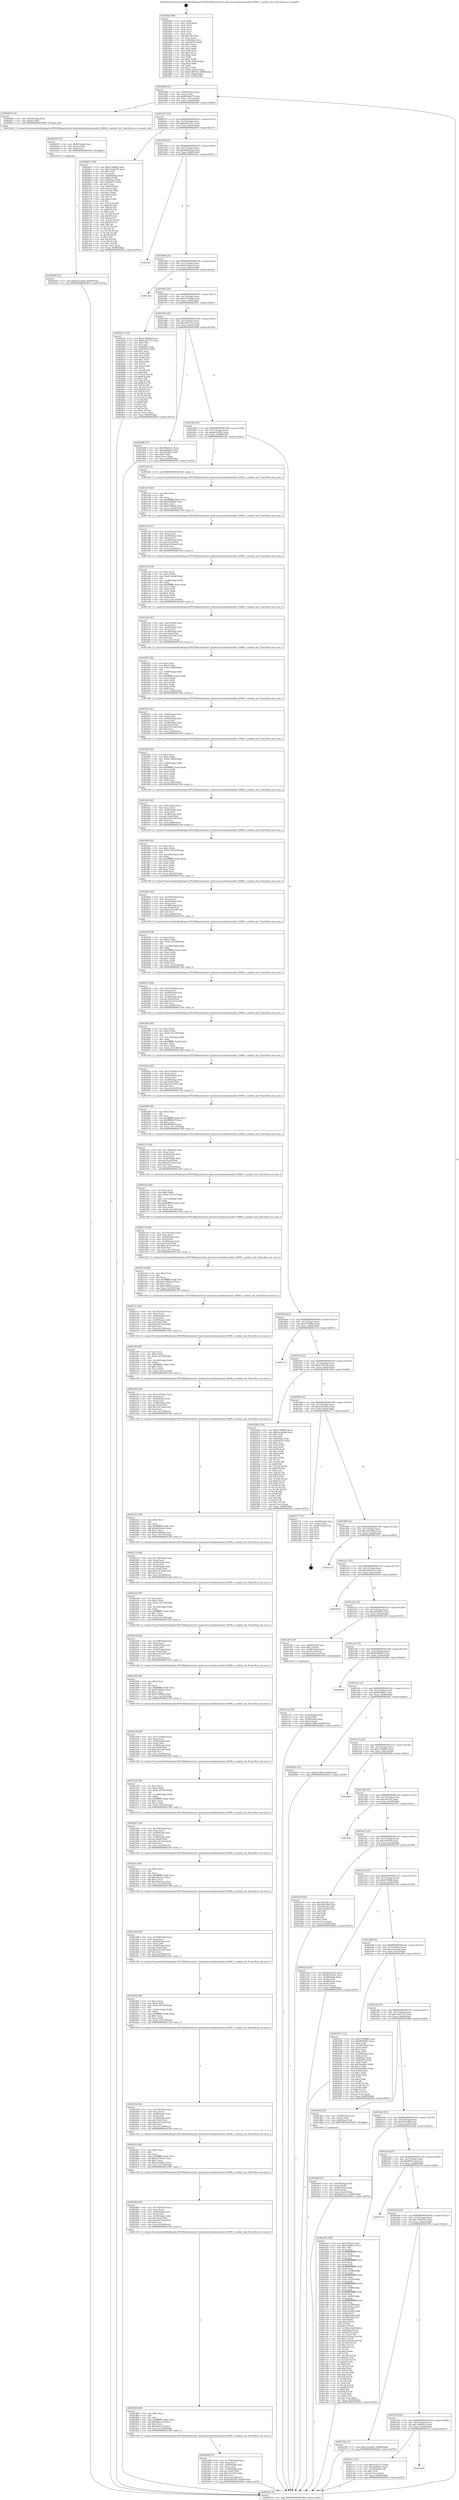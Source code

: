 digraph "0x4018a0" {
  label = "0x4018a0 (/mnt/c/Users/mathe/Desktop/tcc/POCII/binaries/extr_hashcatsrcmodulesmodule_05600.c_module_init_Final-ollvm.out::main(0))"
  labelloc = "t"
  node[shape=record]

  Entry [label="",width=0.3,height=0.3,shape=circle,fillcolor=black,style=filled]
  "0x401900" [label="{
     0x401900 [23]\l
     | [instrs]\l
     &nbsp;&nbsp;0x401900 \<+3\>: mov -0x68(%rbp),%eax\l
     &nbsp;&nbsp;0x401903 \<+2\>: mov %eax,%ecx\l
     &nbsp;&nbsp;0x401905 \<+6\>: sub $0x8186cd75,%ecx\l
     &nbsp;&nbsp;0x40190b \<+3\>: mov %eax,-0x7c(%rbp)\l
     &nbsp;&nbsp;0x40190e \<+3\>: mov %ecx,-0x80(%rbp)\l
     &nbsp;&nbsp;0x401911 \<+6\>: je 000000000040260d \<main+0xd6d\>\l
  }"]
  "0x40260d" [label="{
     0x40260d [12]\l
     | [instrs]\l
     &nbsp;&nbsp;0x40260d \<+4\>: mov -0x40(%rbp),%rax\l
     &nbsp;&nbsp;0x402611 \<+3\>: mov (%rax),%rdi\l
     &nbsp;&nbsp;0x402614 \<+5\>: call 0000000000401400 \<module_init\>\l
     | [calls]\l
     &nbsp;&nbsp;0x401400 \{1\} (/mnt/c/Users/mathe/Desktop/tcc/POCII/binaries/extr_hashcatsrcmodulesmodule_05600.c_module_init_Final-ollvm.out::module_init)\l
  }"]
  "0x401917" [label="{
     0x401917 [25]\l
     | [instrs]\l
     &nbsp;&nbsp;0x401917 \<+5\>: jmp 000000000040191c \<main+0x7c\>\l
     &nbsp;&nbsp;0x40191c \<+3\>: mov -0x7c(%rbp),%eax\l
     &nbsp;&nbsp;0x40191f \<+5\>: sub $0x82d21315,%eax\l
     &nbsp;&nbsp;0x401924 \<+6\>: mov %eax,-0x84(%rbp)\l
     &nbsp;&nbsp;0x40192a \<+6\>: je 00000000004026d7 \<main+0xe37\>\l
  }"]
  Exit [label="",width=0.3,height=0.3,shape=circle,fillcolor=black,style=filled,peripheries=2]
  "0x4026d7" [label="{
     0x4026d7 [148]\l
     | [instrs]\l
     &nbsp;&nbsp;0x4026d7 \<+5\>: mov $0xfc7b898e,%eax\l
     &nbsp;&nbsp;0x4026dc \<+5\>: mov $0x710e8791,%ecx\l
     &nbsp;&nbsp;0x4026e1 \<+2\>: mov $0x1,%dl\l
     &nbsp;&nbsp;0x4026e3 \<+2\>: xor %esi,%esi\l
     &nbsp;&nbsp;0x4026e5 \<+4\>: mov -0x60(%rbp),%rdi\l
     &nbsp;&nbsp;0x4026e9 \<+6\>: movl $0x0,(%rdi)\l
     &nbsp;&nbsp;0x4026ef \<+8\>: mov 0x4050ac,%r8d\l
     &nbsp;&nbsp;0x4026f7 \<+8\>: mov 0x405074,%r9d\l
     &nbsp;&nbsp;0x4026ff \<+3\>: sub $0x1,%esi\l
     &nbsp;&nbsp;0x402702 \<+3\>: mov %r8d,%r10d\l
     &nbsp;&nbsp;0x402705 \<+3\>: add %esi,%r10d\l
     &nbsp;&nbsp;0x402708 \<+4\>: imul %r10d,%r8d\l
     &nbsp;&nbsp;0x40270c \<+4\>: and $0x1,%r8d\l
     &nbsp;&nbsp;0x402710 \<+4\>: cmp $0x0,%r8d\l
     &nbsp;&nbsp;0x402714 \<+4\>: sete %r11b\l
     &nbsp;&nbsp;0x402718 \<+4\>: cmp $0xa,%r9d\l
     &nbsp;&nbsp;0x40271c \<+3\>: setl %bl\l
     &nbsp;&nbsp;0x40271f \<+3\>: mov %r11b,%r14b\l
     &nbsp;&nbsp;0x402722 \<+4\>: xor $0xff,%r14b\l
     &nbsp;&nbsp;0x402726 \<+3\>: mov %bl,%r15b\l
     &nbsp;&nbsp;0x402729 \<+4\>: xor $0xff,%r15b\l
     &nbsp;&nbsp;0x40272d \<+3\>: xor $0x1,%dl\l
     &nbsp;&nbsp;0x402730 \<+3\>: mov %r14b,%r12b\l
     &nbsp;&nbsp;0x402733 \<+4\>: and $0xff,%r12b\l
     &nbsp;&nbsp;0x402737 \<+3\>: and %dl,%r11b\l
     &nbsp;&nbsp;0x40273a \<+3\>: mov %r15b,%r13b\l
     &nbsp;&nbsp;0x40273d \<+4\>: and $0xff,%r13b\l
     &nbsp;&nbsp;0x402741 \<+2\>: and %dl,%bl\l
     &nbsp;&nbsp;0x402743 \<+3\>: or %r11b,%r12b\l
     &nbsp;&nbsp;0x402746 \<+3\>: or %bl,%r13b\l
     &nbsp;&nbsp;0x402749 \<+3\>: xor %r13b,%r12b\l
     &nbsp;&nbsp;0x40274c \<+3\>: or %r15b,%r14b\l
     &nbsp;&nbsp;0x40274f \<+4\>: xor $0xff,%r14b\l
     &nbsp;&nbsp;0x402753 \<+3\>: or $0x1,%dl\l
     &nbsp;&nbsp;0x402756 \<+3\>: and %dl,%r14b\l
     &nbsp;&nbsp;0x402759 \<+3\>: or %r14b,%r12b\l
     &nbsp;&nbsp;0x40275c \<+4\>: test $0x1,%r12b\l
     &nbsp;&nbsp;0x402760 \<+3\>: cmovne %ecx,%eax\l
     &nbsp;&nbsp;0x402763 \<+3\>: mov %eax,-0x68(%rbp)\l
     &nbsp;&nbsp;0x402766 \<+5\>: jmp 000000000040281b \<main+0xf7b\>\l
  }"]
  "0x401930" [label="{
     0x401930 [25]\l
     | [instrs]\l
     &nbsp;&nbsp;0x401930 \<+5\>: jmp 0000000000401935 \<main+0x95\>\l
     &nbsp;&nbsp;0x401935 \<+3\>: mov -0x7c(%rbp),%eax\l
     &nbsp;&nbsp;0x401938 \<+5\>: sub $0x84da554c,%eax\l
     &nbsp;&nbsp;0x40193d \<+6\>: mov %eax,-0x88(%rbp)\l
     &nbsp;&nbsp;0x401943 \<+6\>: je 0000000000401da1 \<main+0x501\>\l
  }"]
  "0x402628" [label="{
     0x402628 [12]\l
     | [instrs]\l
     &nbsp;&nbsp;0x402628 \<+7\>: movl $0xc67e54ab,-0x68(%rbp)\l
     &nbsp;&nbsp;0x40262f \<+5\>: jmp 000000000040281b \<main+0xf7b\>\l
  }"]
  "0x401da1" [label="{
     0x401da1\l
  }", style=dashed]
  "0x401949" [label="{
     0x401949 [25]\l
     | [instrs]\l
     &nbsp;&nbsp;0x401949 \<+5\>: jmp 000000000040194e \<main+0xae\>\l
     &nbsp;&nbsp;0x40194e \<+3\>: mov -0x7c(%rbp),%eax\l
     &nbsp;&nbsp;0x401951 \<+5\>: sub $0x93afaba3,%eax\l
     &nbsp;&nbsp;0x401956 \<+6\>: mov %eax,-0x8c(%rbp)\l
     &nbsp;&nbsp;0x40195c \<+6\>: je 0000000000401cdd \<main+0x43d\>\l
  }"]
  "0x402619" [label="{
     0x402619 [15]\l
     | [instrs]\l
     &nbsp;&nbsp;0x402619 \<+4\>: mov -0x40(%rbp),%rax\l
     &nbsp;&nbsp;0x40261d \<+3\>: mov (%rax),%rax\l
     &nbsp;&nbsp;0x402620 \<+3\>: mov %rax,%rdi\l
     &nbsp;&nbsp;0x402623 \<+5\>: call 0000000000401030 \<free@plt\>\l
     | [calls]\l
     &nbsp;&nbsp;0x401030 \{1\} (unknown)\l
  }"]
  "0x401cdd" [label="{
     0x401cdd\l
  }", style=dashed]
  "0x401962" [label="{
     0x401962 [25]\l
     | [instrs]\l
     &nbsp;&nbsp;0x401962 \<+5\>: jmp 0000000000401967 \<main+0xc7\>\l
     &nbsp;&nbsp;0x401967 \<+3\>: mov -0x7c(%rbp),%eax\l
     &nbsp;&nbsp;0x40196a \<+5\>: sub $0xc67e54ab,%eax\l
     &nbsp;&nbsp;0x40196f \<+6\>: mov %eax,-0x90(%rbp)\l
     &nbsp;&nbsp;0x401975 \<+6\>: je 0000000000402651 \<main+0xdb1\>\l
  }"]
  "0x4024d8" [label="{
     0x4024d8 [51]\l
     | [instrs]\l
     &nbsp;&nbsp;0x4024d8 \<+6\>: mov -0x158(%rbp),%ecx\l
     &nbsp;&nbsp;0x4024de \<+3\>: imul %eax,%ecx\l
     &nbsp;&nbsp;0x4024e1 \<+4\>: mov -0x40(%rbp),%rsi\l
     &nbsp;&nbsp;0x4024e5 \<+3\>: mov (%rsi),%rsi\l
     &nbsp;&nbsp;0x4024e8 \<+4\>: mov -0x38(%rbp),%rdi\l
     &nbsp;&nbsp;0x4024ec \<+3\>: movslq (%rdi),%rdi\l
     &nbsp;&nbsp;0x4024ef \<+7\>: imul $0x1e0,%rdi,%rdi\l
     &nbsp;&nbsp;0x4024f6 \<+3\>: add %rdi,%rsi\l
     &nbsp;&nbsp;0x4024f9 \<+6\>: mov %ecx,0x1d8(%rsi)\l
     &nbsp;&nbsp;0x4024ff \<+7\>: movl $0xd7df2539,-0x68(%rbp)\l
     &nbsp;&nbsp;0x402506 \<+5\>: jmp 000000000040281b \<main+0xf7b\>\l
  }"]
  "0x402651" [label="{
     0x402651 [134]\l
     | [instrs]\l
     &nbsp;&nbsp;0x402651 \<+5\>: mov $0xfc7b898e,%eax\l
     &nbsp;&nbsp;0x402656 \<+5\>: mov $0x82d21315,%ecx\l
     &nbsp;&nbsp;0x40265b \<+2\>: mov $0x1,%dl\l
     &nbsp;&nbsp;0x40265d \<+2\>: xor %esi,%esi\l
     &nbsp;&nbsp;0x40265f \<+7\>: mov 0x4050ac,%edi\l
     &nbsp;&nbsp;0x402666 \<+8\>: mov 0x405074,%r8d\l
     &nbsp;&nbsp;0x40266e \<+3\>: sub $0x1,%esi\l
     &nbsp;&nbsp;0x402671 \<+3\>: mov %edi,%r9d\l
     &nbsp;&nbsp;0x402674 \<+3\>: add %esi,%r9d\l
     &nbsp;&nbsp;0x402677 \<+4\>: imul %r9d,%edi\l
     &nbsp;&nbsp;0x40267b \<+3\>: and $0x1,%edi\l
     &nbsp;&nbsp;0x40267e \<+3\>: cmp $0x0,%edi\l
     &nbsp;&nbsp;0x402681 \<+4\>: sete %r10b\l
     &nbsp;&nbsp;0x402685 \<+4\>: cmp $0xa,%r8d\l
     &nbsp;&nbsp;0x402689 \<+4\>: setl %r11b\l
     &nbsp;&nbsp;0x40268d \<+3\>: mov %r10b,%bl\l
     &nbsp;&nbsp;0x402690 \<+3\>: xor $0xff,%bl\l
     &nbsp;&nbsp;0x402693 \<+3\>: mov %r11b,%r14b\l
     &nbsp;&nbsp;0x402696 \<+4\>: xor $0xff,%r14b\l
     &nbsp;&nbsp;0x40269a \<+3\>: xor $0x1,%dl\l
     &nbsp;&nbsp;0x40269d \<+3\>: mov %bl,%r15b\l
     &nbsp;&nbsp;0x4026a0 \<+4\>: and $0xff,%r15b\l
     &nbsp;&nbsp;0x4026a4 \<+3\>: and %dl,%r10b\l
     &nbsp;&nbsp;0x4026a7 \<+3\>: mov %r14b,%r12b\l
     &nbsp;&nbsp;0x4026aa \<+4\>: and $0xff,%r12b\l
     &nbsp;&nbsp;0x4026ae \<+3\>: and %dl,%r11b\l
     &nbsp;&nbsp;0x4026b1 \<+3\>: or %r10b,%r15b\l
     &nbsp;&nbsp;0x4026b4 \<+3\>: or %r11b,%r12b\l
     &nbsp;&nbsp;0x4026b7 \<+3\>: xor %r12b,%r15b\l
     &nbsp;&nbsp;0x4026ba \<+3\>: or %r14b,%bl\l
     &nbsp;&nbsp;0x4026bd \<+3\>: xor $0xff,%bl\l
     &nbsp;&nbsp;0x4026c0 \<+3\>: or $0x1,%dl\l
     &nbsp;&nbsp;0x4026c3 \<+2\>: and %dl,%bl\l
     &nbsp;&nbsp;0x4026c5 \<+3\>: or %bl,%r15b\l
     &nbsp;&nbsp;0x4026c8 \<+4\>: test $0x1,%r15b\l
     &nbsp;&nbsp;0x4026cc \<+3\>: cmovne %ecx,%eax\l
     &nbsp;&nbsp;0x4026cf \<+3\>: mov %eax,-0x68(%rbp)\l
     &nbsp;&nbsp;0x4026d2 \<+5\>: jmp 000000000040281b \<main+0xf7b\>\l
  }"]
  "0x40197b" [label="{
     0x40197b [25]\l
     | [instrs]\l
     &nbsp;&nbsp;0x40197b \<+5\>: jmp 0000000000401980 \<main+0xe0\>\l
     &nbsp;&nbsp;0x401980 \<+3\>: mov -0x7c(%rbp),%eax\l
     &nbsp;&nbsp;0x401983 \<+5\>: sub $0xc867e7c2,%eax\l
     &nbsp;&nbsp;0x401988 \<+6\>: mov %eax,-0x94(%rbp)\l
     &nbsp;&nbsp;0x40198e \<+6\>: je 0000000000401dd8 \<main+0x538\>\l
  }"]
  "0x4024b0" [label="{
     0x4024b0 [40]\l
     | [instrs]\l
     &nbsp;&nbsp;0x4024b0 \<+5\>: mov $0x2,%ecx\l
     &nbsp;&nbsp;0x4024b5 \<+1\>: cltd\l
     &nbsp;&nbsp;0x4024b6 \<+2\>: idiv %ecx\l
     &nbsp;&nbsp;0x4024b8 \<+6\>: imul $0xfffffffe,%edx,%ecx\l
     &nbsp;&nbsp;0x4024be \<+6\>: sub $0xbf9eccc6,%ecx\l
     &nbsp;&nbsp;0x4024c4 \<+3\>: add $0x1,%ecx\l
     &nbsp;&nbsp;0x4024c7 \<+6\>: add $0xbf9eccc6,%ecx\l
     &nbsp;&nbsp;0x4024cd \<+6\>: mov %ecx,-0x158(%rbp)\l
     &nbsp;&nbsp;0x4024d3 \<+5\>: call 0000000000401160 \<next_i\>\l
     | [calls]\l
     &nbsp;&nbsp;0x401160 \{1\} (/mnt/c/Users/mathe/Desktop/tcc/POCII/binaries/extr_hashcatsrcmodulesmodule_05600.c_module_init_Final-ollvm.out::next_i)\l
  }"]
  "0x401dd8" [label="{
     0x401dd8 [27]\l
     | [instrs]\l
     &nbsp;&nbsp;0x401dd8 \<+5\>: mov $0xe94a24c7,%eax\l
     &nbsp;&nbsp;0x401ddd \<+5\>: mov $0xeab6e853,%ecx\l
     &nbsp;&nbsp;0x401de2 \<+3\>: mov -0x2c(%rbp),%edx\l
     &nbsp;&nbsp;0x401de5 \<+3\>: cmp $0x0,%edx\l
     &nbsp;&nbsp;0x401de8 \<+3\>: cmove %ecx,%eax\l
     &nbsp;&nbsp;0x401deb \<+3\>: mov %eax,-0x68(%rbp)\l
     &nbsp;&nbsp;0x401dee \<+5\>: jmp 000000000040281b \<main+0xf7b\>\l
  }"]
  "0x401994" [label="{
     0x401994 [25]\l
     | [instrs]\l
     &nbsp;&nbsp;0x401994 \<+5\>: jmp 0000000000401999 \<main+0xf9\>\l
     &nbsp;&nbsp;0x401999 \<+3\>: mov -0x7c(%rbp),%eax\l
     &nbsp;&nbsp;0x40199c \<+5\>: sub $0xd61b349c,%eax\l
     &nbsp;&nbsp;0x4019a1 \<+6\>: mov %eax,-0x98(%rbp)\l
     &nbsp;&nbsp;0x4019a7 \<+6\>: je 0000000000401e4e \<main+0x5ae\>\l
  }"]
  "0x402484" [label="{
     0x402484 [44]\l
     | [instrs]\l
     &nbsp;&nbsp;0x402484 \<+6\>: mov -0x154(%rbp),%ecx\l
     &nbsp;&nbsp;0x40248a \<+3\>: imul %eax,%ecx\l
     &nbsp;&nbsp;0x40248d \<+4\>: mov -0x40(%rbp),%rsi\l
     &nbsp;&nbsp;0x402491 \<+3\>: mov (%rsi),%rsi\l
     &nbsp;&nbsp;0x402494 \<+4\>: mov -0x38(%rbp),%rdi\l
     &nbsp;&nbsp;0x402498 \<+3\>: movslq (%rdi),%rdi\l
     &nbsp;&nbsp;0x40249b \<+7\>: imul $0x1e0,%rdi,%rdi\l
     &nbsp;&nbsp;0x4024a2 \<+3\>: add %rdi,%rsi\l
     &nbsp;&nbsp;0x4024a5 \<+6\>: mov %ecx,0x1d4(%rsi)\l
     &nbsp;&nbsp;0x4024ab \<+5\>: call 0000000000401160 \<next_i\>\l
     | [calls]\l
     &nbsp;&nbsp;0x401160 \{1\} (/mnt/c/Users/mathe/Desktop/tcc/POCII/binaries/extr_hashcatsrcmodulesmodule_05600.c_module_init_Final-ollvm.out::next_i)\l
  }"]
  "0x401e4e" [label="{
     0x401e4e [5]\l
     | [instrs]\l
     &nbsp;&nbsp;0x401e4e \<+5\>: call 0000000000401160 \<next_i\>\l
     | [calls]\l
     &nbsp;&nbsp;0x401160 \{1\} (/mnt/c/Users/mathe/Desktop/tcc/POCII/binaries/extr_hashcatsrcmodulesmodule_05600.c_module_init_Final-ollvm.out::next_i)\l
  }"]
  "0x4019ad" [label="{
     0x4019ad [25]\l
     | [instrs]\l
     &nbsp;&nbsp;0x4019ad \<+5\>: jmp 00000000004019b2 \<main+0x112\>\l
     &nbsp;&nbsp;0x4019b2 \<+3\>: mov -0x7c(%rbp),%eax\l
     &nbsp;&nbsp;0x4019b5 \<+5\>: sub $0xd750dfbb,%eax\l
     &nbsp;&nbsp;0x4019ba \<+6\>: mov %eax,-0x9c(%rbp)\l
     &nbsp;&nbsp;0x4019c0 \<+6\>: je 00000000004027e3 \<main+0xf43\>\l
  }"]
  "0x40245c" [label="{
     0x40245c [40]\l
     | [instrs]\l
     &nbsp;&nbsp;0x40245c \<+5\>: mov $0x2,%ecx\l
     &nbsp;&nbsp;0x402461 \<+1\>: cltd\l
     &nbsp;&nbsp;0x402462 \<+2\>: idiv %ecx\l
     &nbsp;&nbsp;0x402464 \<+6\>: imul $0xfffffffe,%edx,%ecx\l
     &nbsp;&nbsp;0x40246a \<+6\>: add $0x2219e6e2,%ecx\l
     &nbsp;&nbsp;0x402470 \<+3\>: add $0x1,%ecx\l
     &nbsp;&nbsp;0x402473 \<+6\>: sub $0x2219e6e2,%ecx\l
     &nbsp;&nbsp;0x402479 \<+6\>: mov %ecx,-0x154(%rbp)\l
     &nbsp;&nbsp;0x40247f \<+5\>: call 0000000000401160 \<next_i\>\l
     | [calls]\l
     &nbsp;&nbsp;0x401160 \{1\} (/mnt/c/Users/mathe/Desktop/tcc/POCII/binaries/extr_hashcatsrcmodulesmodule_05600.c_module_init_Final-ollvm.out::next_i)\l
  }"]
  "0x4027e3" [label="{
     0x4027e3\l
  }", style=dashed]
  "0x4019c6" [label="{
     0x4019c6 [25]\l
     | [instrs]\l
     &nbsp;&nbsp;0x4019c6 \<+5\>: jmp 00000000004019cb \<main+0x12b\>\l
     &nbsp;&nbsp;0x4019cb \<+3\>: mov -0x7c(%rbp),%eax\l
     &nbsp;&nbsp;0x4019ce \<+5\>: sub $0xd7df2539,%eax\l
     &nbsp;&nbsp;0x4019d3 \<+6\>: mov %eax,-0xa0(%rbp)\l
     &nbsp;&nbsp;0x4019d9 \<+6\>: je 000000000040250b \<main+0xc6b\>\l
  }"]
  "0x402430" [label="{
     0x402430 [44]\l
     | [instrs]\l
     &nbsp;&nbsp;0x402430 \<+6\>: mov -0x150(%rbp),%ecx\l
     &nbsp;&nbsp;0x402436 \<+3\>: imul %eax,%ecx\l
     &nbsp;&nbsp;0x402439 \<+4\>: mov -0x40(%rbp),%rsi\l
     &nbsp;&nbsp;0x40243d \<+3\>: mov (%rsi),%rsi\l
     &nbsp;&nbsp;0x402440 \<+4\>: mov -0x38(%rbp),%rdi\l
     &nbsp;&nbsp;0x402444 \<+3\>: movslq (%rdi),%rdi\l
     &nbsp;&nbsp;0x402447 \<+7\>: imul $0x1e0,%rdi,%rdi\l
     &nbsp;&nbsp;0x40244e \<+3\>: add %rdi,%rsi\l
     &nbsp;&nbsp;0x402451 \<+6\>: mov %ecx,0x1d0(%rsi)\l
     &nbsp;&nbsp;0x402457 \<+5\>: call 0000000000401160 \<next_i\>\l
     | [calls]\l
     &nbsp;&nbsp;0x401160 \{1\} (/mnt/c/Users/mathe/Desktop/tcc/POCII/binaries/extr_hashcatsrcmodulesmodule_05600.c_module_init_Final-ollvm.out::next_i)\l
  }"]
  "0x40250b" [label="{
     0x40250b [134]\l
     | [instrs]\l
     &nbsp;&nbsp;0x40250b \<+5\>: mov $0xd750dfbb,%eax\l
     &nbsp;&nbsp;0x402510 \<+5\>: mov $0x2ea2c6ad,%ecx\l
     &nbsp;&nbsp;0x402515 \<+2\>: mov $0x1,%dl\l
     &nbsp;&nbsp;0x402517 \<+2\>: xor %esi,%esi\l
     &nbsp;&nbsp;0x402519 \<+7\>: mov 0x4050ac,%edi\l
     &nbsp;&nbsp;0x402520 \<+8\>: mov 0x405074,%r8d\l
     &nbsp;&nbsp;0x402528 \<+3\>: sub $0x1,%esi\l
     &nbsp;&nbsp;0x40252b \<+3\>: mov %edi,%r9d\l
     &nbsp;&nbsp;0x40252e \<+3\>: add %esi,%r9d\l
     &nbsp;&nbsp;0x402531 \<+4\>: imul %r9d,%edi\l
     &nbsp;&nbsp;0x402535 \<+3\>: and $0x1,%edi\l
     &nbsp;&nbsp;0x402538 \<+3\>: cmp $0x0,%edi\l
     &nbsp;&nbsp;0x40253b \<+4\>: sete %r10b\l
     &nbsp;&nbsp;0x40253f \<+4\>: cmp $0xa,%r8d\l
     &nbsp;&nbsp;0x402543 \<+4\>: setl %r11b\l
     &nbsp;&nbsp;0x402547 \<+3\>: mov %r10b,%bl\l
     &nbsp;&nbsp;0x40254a \<+3\>: xor $0xff,%bl\l
     &nbsp;&nbsp;0x40254d \<+3\>: mov %r11b,%r14b\l
     &nbsp;&nbsp;0x402550 \<+4\>: xor $0xff,%r14b\l
     &nbsp;&nbsp;0x402554 \<+3\>: xor $0x1,%dl\l
     &nbsp;&nbsp;0x402557 \<+3\>: mov %bl,%r15b\l
     &nbsp;&nbsp;0x40255a \<+4\>: and $0xff,%r15b\l
     &nbsp;&nbsp;0x40255e \<+3\>: and %dl,%r10b\l
     &nbsp;&nbsp;0x402561 \<+3\>: mov %r14b,%r12b\l
     &nbsp;&nbsp;0x402564 \<+4\>: and $0xff,%r12b\l
     &nbsp;&nbsp;0x402568 \<+3\>: and %dl,%r11b\l
     &nbsp;&nbsp;0x40256b \<+3\>: or %r10b,%r15b\l
     &nbsp;&nbsp;0x40256e \<+3\>: or %r11b,%r12b\l
     &nbsp;&nbsp;0x402571 \<+3\>: xor %r12b,%r15b\l
     &nbsp;&nbsp;0x402574 \<+3\>: or %r14b,%bl\l
     &nbsp;&nbsp;0x402577 \<+3\>: xor $0xff,%bl\l
     &nbsp;&nbsp;0x40257a \<+3\>: or $0x1,%dl\l
     &nbsp;&nbsp;0x40257d \<+2\>: and %dl,%bl\l
     &nbsp;&nbsp;0x40257f \<+3\>: or %bl,%r15b\l
     &nbsp;&nbsp;0x402582 \<+4\>: test $0x1,%r15b\l
     &nbsp;&nbsp;0x402586 \<+3\>: cmovne %ecx,%eax\l
     &nbsp;&nbsp;0x402589 \<+3\>: mov %eax,-0x68(%rbp)\l
     &nbsp;&nbsp;0x40258c \<+5\>: jmp 000000000040281b \<main+0xf7b\>\l
  }"]
  "0x4019df" [label="{
     0x4019df [25]\l
     | [instrs]\l
     &nbsp;&nbsp;0x4019df \<+5\>: jmp 00000000004019e4 \<main+0x144\>\l
     &nbsp;&nbsp;0x4019e4 \<+3\>: mov -0x7c(%rbp),%eax\l
     &nbsp;&nbsp;0x4019e7 \<+5\>: sub $0xe3ee4e85,%eax\l
     &nbsp;&nbsp;0x4019ec \<+6\>: mov %eax,-0xa4(%rbp)\l
     &nbsp;&nbsp;0x4019f2 \<+6\>: je 0000000000402777 \<main+0xed7\>\l
  }"]
  "0x402402" [label="{
     0x402402 [46]\l
     | [instrs]\l
     &nbsp;&nbsp;0x402402 \<+2\>: xor %ecx,%ecx\l
     &nbsp;&nbsp;0x402404 \<+5\>: mov $0x2,%edx\l
     &nbsp;&nbsp;0x402409 \<+6\>: mov %edx,-0x14c(%rbp)\l
     &nbsp;&nbsp;0x40240f \<+1\>: cltd\l
     &nbsp;&nbsp;0x402410 \<+7\>: mov -0x14c(%rbp),%r8d\l
     &nbsp;&nbsp;0x402417 \<+3\>: idiv %r8d\l
     &nbsp;&nbsp;0x40241a \<+6\>: imul $0xfffffffe,%edx,%edx\l
     &nbsp;&nbsp;0x402420 \<+3\>: sub $0x1,%ecx\l
     &nbsp;&nbsp;0x402423 \<+2\>: sub %ecx,%edx\l
     &nbsp;&nbsp;0x402425 \<+6\>: mov %edx,-0x150(%rbp)\l
     &nbsp;&nbsp;0x40242b \<+5\>: call 0000000000401160 \<next_i\>\l
     | [calls]\l
     &nbsp;&nbsp;0x401160 \{1\} (/mnt/c/Users/mathe/Desktop/tcc/POCII/binaries/extr_hashcatsrcmodulesmodule_05600.c_module_init_Final-ollvm.out::next_i)\l
  }"]
  "0x402777" [label="{
     0x402777 [21]\l
     | [instrs]\l
     &nbsp;&nbsp;0x402777 \<+4\>: mov -0x60(%rbp),%rax\l
     &nbsp;&nbsp;0x40277b \<+2\>: mov (%rax),%eax\l
     &nbsp;&nbsp;0x40277d \<+4\>: lea -0x28(%rbp),%rsp\l
     &nbsp;&nbsp;0x402781 \<+1\>: pop %rbx\l
     &nbsp;&nbsp;0x402782 \<+2\>: pop %r12\l
     &nbsp;&nbsp;0x402784 \<+2\>: pop %r13\l
     &nbsp;&nbsp;0x402786 \<+2\>: pop %r14\l
     &nbsp;&nbsp;0x402788 \<+2\>: pop %r15\l
     &nbsp;&nbsp;0x40278a \<+1\>: pop %rbp\l
     &nbsp;&nbsp;0x40278b \<+1\>: ret\l
  }"]
  "0x4019f8" [label="{
     0x4019f8 [25]\l
     | [instrs]\l
     &nbsp;&nbsp;0x4019f8 \<+5\>: jmp 00000000004019fd \<main+0x15d\>\l
     &nbsp;&nbsp;0x4019fd \<+3\>: mov -0x7c(%rbp),%eax\l
     &nbsp;&nbsp;0x401a00 \<+5\>: sub $0xe585340e,%eax\l
     &nbsp;&nbsp;0x401a05 \<+6\>: mov %eax,-0xa8(%rbp)\l
     &nbsp;&nbsp;0x401a0b \<+6\>: je 0000000000401d35 \<main+0x495\>\l
  }"]
  "0x4023d6" [label="{
     0x4023d6 [44]\l
     | [instrs]\l
     &nbsp;&nbsp;0x4023d6 \<+6\>: mov -0x148(%rbp),%ecx\l
     &nbsp;&nbsp;0x4023dc \<+3\>: imul %eax,%ecx\l
     &nbsp;&nbsp;0x4023df \<+4\>: mov -0x40(%rbp),%rsi\l
     &nbsp;&nbsp;0x4023e3 \<+3\>: mov (%rsi),%rsi\l
     &nbsp;&nbsp;0x4023e6 \<+4\>: mov -0x38(%rbp),%rdi\l
     &nbsp;&nbsp;0x4023ea \<+3\>: movslq (%rdi),%rdi\l
     &nbsp;&nbsp;0x4023ed \<+7\>: imul $0x1e0,%rdi,%rdi\l
     &nbsp;&nbsp;0x4023f4 \<+3\>: add %rdi,%rsi\l
     &nbsp;&nbsp;0x4023f7 \<+6\>: mov %ecx,0x198(%rsi)\l
     &nbsp;&nbsp;0x4023fd \<+5\>: call 0000000000401160 \<next_i\>\l
     | [calls]\l
     &nbsp;&nbsp;0x401160 \{1\} (/mnt/c/Users/mathe/Desktop/tcc/POCII/binaries/extr_hashcatsrcmodulesmodule_05600.c_module_init_Final-ollvm.out::next_i)\l
  }"]
  "0x401d35" [label="{
     0x401d35\l
  }", style=dashed]
  "0x401a11" [label="{
     0x401a11 [25]\l
     | [instrs]\l
     &nbsp;&nbsp;0x401a11 \<+5\>: jmp 0000000000401a16 \<main+0x176\>\l
     &nbsp;&nbsp;0x401a16 \<+3\>: mov -0x7c(%rbp),%eax\l
     &nbsp;&nbsp;0x401a19 \<+5\>: sub $0xe94a24c7,%eax\l
     &nbsp;&nbsp;0x401a1e \<+6\>: mov %eax,-0xac(%rbp)\l
     &nbsp;&nbsp;0x401a24 \<+6\>: je 0000000000402634 \<main+0xd94\>\l
  }"]
  "0x4023ae" [label="{
     0x4023ae [40]\l
     | [instrs]\l
     &nbsp;&nbsp;0x4023ae \<+5\>: mov $0x2,%ecx\l
     &nbsp;&nbsp;0x4023b3 \<+1\>: cltd\l
     &nbsp;&nbsp;0x4023b4 \<+2\>: idiv %ecx\l
     &nbsp;&nbsp;0x4023b6 \<+6\>: imul $0xfffffffe,%edx,%ecx\l
     &nbsp;&nbsp;0x4023bc \<+6\>: sub $0xc8ba5cac,%ecx\l
     &nbsp;&nbsp;0x4023c2 \<+3\>: add $0x1,%ecx\l
     &nbsp;&nbsp;0x4023c5 \<+6\>: add $0xc8ba5cac,%ecx\l
     &nbsp;&nbsp;0x4023cb \<+6\>: mov %ecx,-0x148(%rbp)\l
     &nbsp;&nbsp;0x4023d1 \<+5\>: call 0000000000401160 \<next_i\>\l
     | [calls]\l
     &nbsp;&nbsp;0x401160 \{1\} (/mnt/c/Users/mathe/Desktop/tcc/POCII/binaries/extr_hashcatsrcmodulesmodule_05600.c_module_init_Final-ollvm.out::next_i)\l
  }"]
  "0x402634" [label="{
     0x402634\l
  }", style=dashed]
  "0x401a2a" [label="{
     0x401a2a [25]\l
     | [instrs]\l
     &nbsp;&nbsp;0x401a2a \<+5\>: jmp 0000000000401a2f \<main+0x18f\>\l
     &nbsp;&nbsp;0x401a2f \<+3\>: mov -0x7c(%rbp),%eax\l
     &nbsp;&nbsp;0x401a32 \<+5\>: sub $0xeab6e853,%eax\l
     &nbsp;&nbsp;0x401a37 \<+6\>: mov %eax,-0xb0(%rbp)\l
     &nbsp;&nbsp;0x401a3d \<+6\>: je 0000000000401df3 \<main+0x553\>\l
  }"]
  "0x402382" [label="{
     0x402382 [44]\l
     | [instrs]\l
     &nbsp;&nbsp;0x402382 \<+6\>: mov -0x144(%rbp),%ecx\l
     &nbsp;&nbsp;0x402388 \<+3\>: imul %eax,%ecx\l
     &nbsp;&nbsp;0x40238b \<+4\>: mov -0x40(%rbp),%rsi\l
     &nbsp;&nbsp;0x40238f \<+3\>: mov (%rsi),%rsi\l
     &nbsp;&nbsp;0x402392 \<+4\>: mov -0x38(%rbp),%rdi\l
     &nbsp;&nbsp;0x402396 \<+3\>: movslq (%rdi),%rdi\l
     &nbsp;&nbsp;0x402399 \<+7\>: imul $0x1e0,%rdi,%rdi\l
     &nbsp;&nbsp;0x4023a0 \<+3\>: add %rdi,%rsi\l
     &nbsp;&nbsp;0x4023a3 \<+6\>: mov %ecx,0x194(%rsi)\l
     &nbsp;&nbsp;0x4023a9 \<+5\>: call 0000000000401160 \<next_i\>\l
     | [calls]\l
     &nbsp;&nbsp;0x401160 \{1\} (/mnt/c/Users/mathe/Desktop/tcc/POCII/binaries/extr_hashcatsrcmodulesmodule_05600.c_module_init_Final-ollvm.out::next_i)\l
  }"]
  "0x401df3" [label="{
     0x401df3 [29]\l
     | [instrs]\l
     &nbsp;&nbsp;0x401df3 \<+4\>: mov -0x48(%rbp),%rax\l
     &nbsp;&nbsp;0x401df7 \<+6\>: movl $0x1,(%rax)\l
     &nbsp;&nbsp;0x401dfd \<+4\>: mov -0x48(%rbp),%rax\l
     &nbsp;&nbsp;0x401e01 \<+3\>: movslq (%rax),%rax\l
     &nbsp;&nbsp;0x401e04 \<+7\>: imul $0x1e0,%rax,%rdi\l
     &nbsp;&nbsp;0x401e0b \<+5\>: call 0000000000401050 \<malloc@plt\>\l
     | [calls]\l
     &nbsp;&nbsp;0x401050 \{1\} (unknown)\l
  }"]
  "0x401a43" [label="{
     0x401a43 [25]\l
     | [instrs]\l
     &nbsp;&nbsp;0x401a43 \<+5\>: jmp 0000000000401a48 \<main+0x1a8\>\l
     &nbsp;&nbsp;0x401a48 \<+3\>: mov -0x7c(%rbp),%eax\l
     &nbsp;&nbsp;0x401a4b \<+5\>: sub $0xf4488f58,%eax\l
     &nbsp;&nbsp;0x401a50 \<+6\>: mov %eax,-0xb4(%rbp)\l
     &nbsp;&nbsp;0x401a56 \<+6\>: je 0000000000402640 \<main+0xda0\>\l
  }"]
  "0x402354" [label="{
     0x402354 [46]\l
     | [instrs]\l
     &nbsp;&nbsp;0x402354 \<+2\>: xor %ecx,%ecx\l
     &nbsp;&nbsp;0x402356 \<+5\>: mov $0x2,%edx\l
     &nbsp;&nbsp;0x40235b \<+6\>: mov %edx,-0x140(%rbp)\l
     &nbsp;&nbsp;0x402361 \<+1\>: cltd\l
     &nbsp;&nbsp;0x402362 \<+7\>: mov -0x140(%rbp),%r8d\l
     &nbsp;&nbsp;0x402369 \<+3\>: idiv %r8d\l
     &nbsp;&nbsp;0x40236c \<+6\>: imul $0xfffffffe,%edx,%edx\l
     &nbsp;&nbsp;0x402372 \<+3\>: sub $0x1,%ecx\l
     &nbsp;&nbsp;0x402375 \<+2\>: sub %ecx,%edx\l
     &nbsp;&nbsp;0x402377 \<+6\>: mov %edx,-0x144(%rbp)\l
     &nbsp;&nbsp;0x40237d \<+5\>: call 0000000000401160 \<next_i\>\l
     | [calls]\l
     &nbsp;&nbsp;0x401160 \{1\} (/mnt/c/Users/mathe/Desktop/tcc/POCII/binaries/extr_hashcatsrcmodulesmodule_05600.c_module_init_Final-ollvm.out::next_i)\l
  }"]
  "0x402640" [label="{
     0x402640\l
  }", style=dashed]
  "0x401a5c" [label="{
     0x401a5c [25]\l
     | [instrs]\l
     &nbsp;&nbsp;0x401a5c \<+5\>: jmp 0000000000401a61 \<main+0x1c1\>\l
     &nbsp;&nbsp;0x401a61 \<+3\>: mov -0x7c(%rbp),%eax\l
     &nbsp;&nbsp;0x401a64 \<+5\>: sub $0xf8e0fd41,%eax\l
     &nbsp;&nbsp;0x401a69 \<+6\>: mov %eax,-0xb8(%rbp)\l
     &nbsp;&nbsp;0x401a6f \<+6\>: je 0000000000402601 \<main+0xd61\>\l
  }"]
  "0x402328" [label="{
     0x402328 [44]\l
     | [instrs]\l
     &nbsp;&nbsp;0x402328 \<+6\>: mov -0x13c(%rbp),%ecx\l
     &nbsp;&nbsp;0x40232e \<+3\>: imul %eax,%ecx\l
     &nbsp;&nbsp;0x402331 \<+4\>: mov -0x40(%rbp),%rsi\l
     &nbsp;&nbsp;0x402335 \<+3\>: mov (%rsi),%rsi\l
     &nbsp;&nbsp;0x402338 \<+4\>: mov -0x38(%rbp),%rdi\l
     &nbsp;&nbsp;0x40233c \<+3\>: movslq (%rdi),%rdi\l
     &nbsp;&nbsp;0x40233f \<+7\>: imul $0x1e0,%rdi,%rdi\l
     &nbsp;&nbsp;0x402346 \<+3\>: add %rdi,%rsi\l
     &nbsp;&nbsp;0x402349 \<+6\>: mov %ecx,0x190(%rsi)\l
     &nbsp;&nbsp;0x40234f \<+5\>: call 0000000000401160 \<next_i\>\l
     | [calls]\l
     &nbsp;&nbsp;0x401160 \{1\} (/mnt/c/Users/mathe/Desktop/tcc/POCII/binaries/extr_hashcatsrcmodulesmodule_05600.c_module_init_Final-ollvm.out::next_i)\l
  }"]
  "0x402601" [label="{
     0x402601 [12]\l
     | [instrs]\l
     &nbsp;&nbsp;0x402601 \<+7\>: movl $0xf613864,-0x68(%rbp)\l
     &nbsp;&nbsp;0x402608 \<+5\>: jmp 000000000040281b \<main+0xf7b\>\l
  }"]
  "0x401a75" [label="{
     0x401a75 [25]\l
     | [instrs]\l
     &nbsp;&nbsp;0x401a75 \<+5\>: jmp 0000000000401a7a \<main+0x1da\>\l
     &nbsp;&nbsp;0x401a7a \<+3\>: mov -0x7c(%rbp),%eax\l
     &nbsp;&nbsp;0x401a7d \<+5\>: sub $0xfc7b898e,%eax\l
     &nbsp;&nbsp;0x401a82 \<+6\>: mov %eax,-0xbc(%rbp)\l
     &nbsp;&nbsp;0x401a88 \<+6\>: je 000000000040280a \<main+0xf6a\>\l
  }"]
  "0x402300" [label="{
     0x402300 [40]\l
     | [instrs]\l
     &nbsp;&nbsp;0x402300 \<+5\>: mov $0x2,%ecx\l
     &nbsp;&nbsp;0x402305 \<+1\>: cltd\l
     &nbsp;&nbsp;0x402306 \<+2\>: idiv %ecx\l
     &nbsp;&nbsp;0x402308 \<+6\>: imul $0xfffffffe,%edx,%ecx\l
     &nbsp;&nbsp;0x40230e \<+6\>: sub $0x875f08e2,%ecx\l
     &nbsp;&nbsp;0x402314 \<+3\>: add $0x1,%ecx\l
     &nbsp;&nbsp;0x402317 \<+6\>: add $0x875f08e2,%ecx\l
     &nbsp;&nbsp;0x40231d \<+6\>: mov %ecx,-0x13c(%rbp)\l
     &nbsp;&nbsp;0x402323 \<+5\>: call 0000000000401160 \<next_i\>\l
     | [calls]\l
     &nbsp;&nbsp;0x401160 \{1\} (/mnt/c/Users/mathe/Desktop/tcc/POCII/binaries/extr_hashcatsrcmodulesmodule_05600.c_module_init_Final-ollvm.out::next_i)\l
  }"]
  "0x40280a" [label="{
     0x40280a\l
  }", style=dashed]
  "0x401a8e" [label="{
     0x401a8e [25]\l
     | [instrs]\l
     &nbsp;&nbsp;0x401a8e \<+5\>: jmp 0000000000401a93 \<main+0x1f3\>\l
     &nbsp;&nbsp;0x401a93 \<+3\>: mov -0x7c(%rbp),%eax\l
     &nbsp;&nbsp;0x401a96 \<+5\>: sub $0x14b7afc,%eax\l
     &nbsp;&nbsp;0x401a9b \<+6\>: mov %eax,-0xc0(%rbp)\l
     &nbsp;&nbsp;0x401aa1 \<+6\>: je 000000000040278c \<main+0xeec\>\l
  }"]
  "0x4022d4" [label="{
     0x4022d4 [44]\l
     | [instrs]\l
     &nbsp;&nbsp;0x4022d4 \<+6\>: mov -0x138(%rbp),%ecx\l
     &nbsp;&nbsp;0x4022da \<+3\>: imul %eax,%ecx\l
     &nbsp;&nbsp;0x4022dd \<+4\>: mov -0x40(%rbp),%rsi\l
     &nbsp;&nbsp;0x4022e1 \<+3\>: mov (%rsi),%rsi\l
     &nbsp;&nbsp;0x4022e4 \<+4\>: mov -0x38(%rbp),%rdi\l
     &nbsp;&nbsp;0x4022e8 \<+3\>: movslq (%rdi),%rdi\l
     &nbsp;&nbsp;0x4022eb \<+7\>: imul $0x1e0,%rdi,%rdi\l
     &nbsp;&nbsp;0x4022f2 \<+3\>: add %rdi,%rsi\l
     &nbsp;&nbsp;0x4022f5 \<+6\>: mov %ecx,0x18c(%rsi)\l
     &nbsp;&nbsp;0x4022fb \<+5\>: call 0000000000401160 \<next_i\>\l
     | [calls]\l
     &nbsp;&nbsp;0x401160 \{1\} (/mnt/c/Users/mathe/Desktop/tcc/POCII/binaries/extr_hashcatsrcmodulesmodule_05600.c_module_init_Final-ollvm.out::next_i)\l
  }"]
  "0x40278c" [label="{
     0x40278c\l
  }", style=dashed]
  "0x401aa7" [label="{
     0x401aa7 [25]\l
     | [instrs]\l
     &nbsp;&nbsp;0x401aa7 \<+5\>: jmp 0000000000401aac \<main+0x20c\>\l
     &nbsp;&nbsp;0x401aac \<+3\>: mov -0x7c(%rbp),%eax\l
     &nbsp;&nbsp;0x401aaf \<+5\>: sub $0x5180740,%eax\l
     &nbsp;&nbsp;0x401ab4 \<+6\>: mov %eax,-0xc4(%rbp)\l
     &nbsp;&nbsp;0x401aba \<+6\>: je 0000000000401b79 \<main+0x2d9\>\l
  }"]
  "0x4022a6" [label="{
     0x4022a6 [46]\l
     | [instrs]\l
     &nbsp;&nbsp;0x4022a6 \<+2\>: xor %ecx,%ecx\l
     &nbsp;&nbsp;0x4022a8 \<+5\>: mov $0x2,%edx\l
     &nbsp;&nbsp;0x4022ad \<+6\>: mov %edx,-0x134(%rbp)\l
     &nbsp;&nbsp;0x4022b3 \<+1\>: cltd\l
     &nbsp;&nbsp;0x4022b4 \<+7\>: mov -0x134(%rbp),%r8d\l
     &nbsp;&nbsp;0x4022bb \<+3\>: idiv %r8d\l
     &nbsp;&nbsp;0x4022be \<+6\>: imul $0xfffffffe,%edx,%edx\l
     &nbsp;&nbsp;0x4022c4 \<+3\>: sub $0x1,%ecx\l
     &nbsp;&nbsp;0x4022c7 \<+2\>: sub %ecx,%edx\l
     &nbsp;&nbsp;0x4022c9 \<+6\>: mov %edx,-0x138(%rbp)\l
     &nbsp;&nbsp;0x4022cf \<+5\>: call 0000000000401160 \<next_i\>\l
     | [calls]\l
     &nbsp;&nbsp;0x401160 \{1\} (/mnt/c/Users/mathe/Desktop/tcc/POCII/binaries/extr_hashcatsrcmodulesmodule_05600.c_module_init_Final-ollvm.out::next_i)\l
  }"]
  "0x401b79" [label="{
     0x401b79 [44]\l
     | [instrs]\l
     &nbsp;&nbsp;0x401b79 \<+5\>: mov $0x14b7afc,%eax\l
     &nbsp;&nbsp;0x401b7e \<+5\>: mov $0x59fa78f8,%ecx\l
     &nbsp;&nbsp;0x401b83 \<+3\>: mov -0x62(%rbp),%dl\l
     &nbsp;&nbsp;0x401b86 \<+4\>: mov -0x61(%rbp),%sil\l
     &nbsp;&nbsp;0x401b8a \<+3\>: mov %dl,%dil\l
     &nbsp;&nbsp;0x401b8d \<+3\>: and %sil,%dil\l
     &nbsp;&nbsp;0x401b90 \<+3\>: xor %sil,%dl\l
     &nbsp;&nbsp;0x401b93 \<+3\>: or %dl,%dil\l
     &nbsp;&nbsp;0x401b96 \<+4\>: test $0x1,%dil\l
     &nbsp;&nbsp;0x401b9a \<+3\>: cmovne %ecx,%eax\l
     &nbsp;&nbsp;0x401b9d \<+3\>: mov %eax,-0x68(%rbp)\l
     &nbsp;&nbsp;0x401ba0 \<+5\>: jmp 000000000040281b \<main+0xf7b\>\l
  }"]
  "0x401ac0" [label="{
     0x401ac0 [25]\l
     | [instrs]\l
     &nbsp;&nbsp;0x401ac0 \<+5\>: jmp 0000000000401ac5 \<main+0x225\>\l
     &nbsp;&nbsp;0x401ac5 \<+3\>: mov -0x7c(%rbp),%eax\l
     &nbsp;&nbsp;0x401ac8 \<+5\>: sub $0xf613864,%eax\l
     &nbsp;&nbsp;0x401acd \<+6\>: mov %eax,-0xc8(%rbp)\l
     &nbsp;&nbsp;0x401ad3 \<+6\>: je 0000000000401e2d \<main+0x58d\>\l
  }"]
  "0x40281b" [label="{
     0x40281b [5]\l
     | [instrs]\l
     &nbsp;&nbsp;0x40281b \<+5\>: jmp 0000000000401900 \<main+0x60\>\l
  }"]
  "0x4018a0" [label="{
     0x4018a0 [96]\l
     | [instrs]\l
     &nbsp;&nbsp;0x4018a0 \<+1\>: push %rbp\l
     &nbsp;&nbsp;0x4018a1 \<+3\>: mov %rsp,%rbp\l
     &nbsp;&nbsp;0x4018a4 \<+2\>: push %r15\l
     &nbsp;&nbsp;0x4018a6 \<+2\>: push %r14\l
     &nbsp;&nbsp;0x4018a8 \<+2\>: push %r13\l
     &nbsp;&nbsp;0x4018aa \<+2\>: push %r12\l
     &nbsp;&nbsp;0x4018ac \<+1\>: push %rbx\l
     &nbsp;&nbsp;0x4018ad \<+7\>: sub $0x138,%rsp\l
     &nbsp;&nbsp;0x4018b4 \<+2\>: xor %eax,%eax\l
     &nbsp;&nbsp;0x4018b6 \<+7\>: mov 0x4050ac,%ecx\l
     &nbsp;&nbsp;0x4018bd \<+7\>: mov 0x405074,%edx\l
     &nbsp;&nbsp;0x4018c4 \<+3\>: sub $0x1,%eax\l
     &nbsp;&nbsp;0x4018c7 \<+3\>: mov %ecx,%r8d\l
     &nbsp;&nbsp;0x4018ca \<+3\>: add %eax,%r8d\l
     &nbsp;&nbsp;0x4018cd \<+4\>: imul %r8d,%ecx\l
     &nbsp;&nbsp;0x4018d1 \<+3\>: and $0x1,%ecx\l
     &nbsp;&nbsp;0x4018d4 \<+3\>: cmp $0x0,%ecx\l
     &nbsp;&nbsp;0x4018d7 \<+4\>: sete %r9b\l
     &nbsp;&nbsp;0x4018db \<+4\>: and $0x1,%r9b\l
     &nbsp;&nbsp;0x4018df \<+4\>: mov %r9b,-0x62(%rbp)\l
     &nbsp;&nbsp;0x4018e3 \<+3\>: cmp $0xa,%edx\l
     &nbsp;&nbsp;0x4018e6 \<+4\>: setl %r9b\l
     &nbsp;&nbsp;0x4018ea \<+4\>: and $0x1,%r9b\l
     &nbsp;&nbsp;0x4018ee \<+4\>: mov %r9b,-0x61(%rbp)\l
     &nbsp;&nbsp;0x4018f2 \<+7\>: movl $0x5180740,-0x68(%rbp)\l
     &nbsp;&nbsp;0x4018f9 \<+3\>: mov %edi,-0x6c(%rbp)\l
     &nbsp;&nbsp;0x4018fc \<+4\>: mov %rsi,-0x78(%rbp)\l
  }"]
  "0x40227a" [label="{
     0x40227a [44]\l
     | [instrs]\l
     &nbsp;&nbsp;0x40227a \<+6\>: mov -0x130(%rbp),%ecx\l
     &nbsp;&nbsp;0x402280 \<+3\>: imul %eax,%ecx\l
     &nbsp;&nbsp;0x402283 \<+4\>: mov -0x40(%rbp),%rsi\l
     &nbsp;&nbsp;0x402287 \<+3\>: mov (%rsi),%rsi\l
     &nbsp;&nbsp;0x40228a \<+4\>: mov -0x38(%rbp),%rdi\l
     &nbsp;&nbsp;0x40228e \<+3\>: movslq (%rdi),%rdi\l
     &nbsp;&nbsp;0x402291 \<+7\>: imul $0x1e0,%rdi,%rdi\l
     &nbsp;&nbsp;0x402298 \<+3\>: add %rdi,%rsi\l
     &nbsp;&nbsp;0x40229b \<+6\>: mov %ecx,0x188(%rsi)\l
     &nbsp;&nbsp;0x4022a1 \<+5\>: call 0000000000401160 \<next_i\>\l
     | [calls]\l
     &nbsp;&nbsp;0x401160 \{1\} (/mnt/c/Users/mathe/Desktop/tcc/POCII/binaries/extr_hashcatsrcmodulesmodule_05600.c_module_init_Final-ollvm.out::next_i)\l
  }"]
  "0x401e2d" [label="{
     0x401e2d [33]\l
     | [instrs]\l
     &nbsp;&nbsp;0x401e2d \<+5\>: mov $0x8186cd75,%eax\l
     &nbsp;&nbsp;0x401e32 \<+5\>: mov $0xd61b349c,%ecx\l
     &nbsp;&nbsp;0x401e37 \<+4\>: mov -0x38(%rbp),%rdx\l
     &nbsp;&nbsp;0x401e3b \<+2\>: mov (%rdx),%esi\l
     &nbsp;&nbsp;0x401e3d \<+4\>: mov -0x48(%rbp),%rdx\l
     &nbsp;&nbsp;0x401e41 \<+2\>: cmp (%rdx),%esi\l
     &nbsp;&nbsp;0x401e43 \<+3\>: cmovl %ecx,%eax\l
     &nbsp;&nbsp;0x401e46 \<+3\>: mov %eax,-0x68(%rbp)\l
     &nbsp;&nbsp;0x401e49 \<+5\>: jmp 000000000040281b \<main+0xf7b\>\l
  }"]
  "0x401ad9" [label="{
     0x401ad9 [25]\l
     | [instrs]\l
     &nbsp;&nbsp;0x401ad9 \<+5\>: jmp 0000000000401ade \<main+0x23e\>\l
     &nbsp;&nbsp;0x401ade \<+3\>: mov -0x7c(%rbp),%eax\l
     &nbsp;&nbsp;0x401ae1 \<+5\>: sub $0x2ea2c6ad,%eax\l
     &nbsp;&nbsp;0x401ae6 \<+6\>: mov %eax,-0xcc(%rbp)\l
     &nbsp;&nbsp;0x401aec \<+6\>: je 0000000000402591 \<main+0xcf1\>\l
  }"]
  "0x402252" [label="{
     0x402252 [40]\l
     | [instrs]\l
     &nbsp;&nbsp;0x402252 \<+5\>: mov $0x2,%ecx\l
     &nbsp;&nbsp;0x402257 \<+1\>: cltd\l
     &nbsp;&nbsp;0x402258 \<+2\>: idiv %ecx\l
     &nbsp;&nbsp;0x40225a \<+6\>: imul $0xfffffffe,%edx,%ecx\l
     &nbsp;&nbsp;0x402260 \<+6\>: add $0xb4c8a83e,%ecx\l
     &nbsp;&nbsp;0x402266 \<+3\>: add $0x1,%ecx\l
     &nbsp;&nbsp;0x402269 \<+6\>: sub $0xb4c8a83e,%ecx\l
     &nbsp;&nbsp;0x40226f \<+6\>: mov %ecx,-0x130(%rbp)\l
     &nbsp;&nbsp;0x402275 \<+5\>: call 0000000000401160 \<next_i\>\l
     | [calls]\l
     &nbsp;&nbsp;0x401160 \{1\} (/mnt/c/Users/mathe/Desktop/tcc/POCII/binaries/extr_hashcatsrcmodulesmodule_05600.c_module_init_Final-ollvm.out::next_i)\l
  }"]
  "0x402591" [label="{
     0x402591 [112]\l
     | [instrs]\l
     &nbsp;&nbsp;0x402591 \<+5\>: mov $0xd750dfbb,%eax\l
     &nbsp;&nbsp;0x402596 \<+5\>: mov $0xf8e0fd41,%ecx\l
     &nbsp;&nbsp;0x40259b \<+2\>: xor %edx,%edx\l
     &nbsp;&nbsp;0x40259d \<+4\>: mov -0x38(%rbp),%rsi\l
     &nbsp;&nbsp;0x4025a1 \<+2\>: mov (%rsi),%edi\l
     &nbsp;&nbsp;0x4025a3 \<+3\>: sub $0x1,%edx\l
     &nbsp;&nbsp;0x4025a6 \<+2\>: sub %edx,%edi\l
     &nbsp;&nbsp;0x4025a8 \<+4\>: mov -0x38(%rbp),%rsi\l
     &nbsp;&nbsp;0x4025ac \<+2\>: mov %edi,(%rsi)\l
     &nbsp;&nbsp;0x4025ae \<+7\>: mov 0x4050ac,%edx\l
     &nbsp;&nbsp;0x4025b5 \<+7\>: mov 0x405074,%edi\l
     &nbsp;&nbsp;0x4025bc \<+3\>: mov %edx,%r8d\l
     &nbsp;&nbsp;0x4025bf \<+7\>: sub $0x2bcfaf6e,%r8d\l
     &nbsp;&nbsp;0x4025c6 \<+4\>: sub $0x1,%r8d\l
     &nbsp;&nbsp;0x4025ca \<+7\>: add $0x2bcfaf6e,%r8d\l
     &nbsp;&nbsp;0x4025d1 \<+4\>: imul %r8d,%edx\l
     &nbsp;&nbsp;0x4025d5 \<+3\>: and $0x1,%edx\l
     &nbsp;&nbsp;0x4025d8 \<+3\>: cmp $0x0,%edx\l
     &nbsp;&nbsp;0x4025db \<+4\>: sete %r9b\l
     &nbsp;&nbsp;0x4025df \<+3\>: cmp $0xa,%edi\l
     &nbsp;&nbsp;0x4025e2 \<+4\>: setl %r10b\l
     &nbsp;&nbsp;0x4025e6 \<+3\>: mov %r9b,%r11b\l
     &nbsp;&nbsp;0x4025e9 \<+3\>: and %r10b,%r11b\l
     &nbsp;&nbsp;0x4025ec \<+3\>: xor %r10b,%r9b\l
     &nbsp;&nbsp;0x4025ef \<+3\>: or %r9b,%r11b\l
     &nbsp;&nbsp;0x4025f2 \<+4\>: test $0x1,%r11b\l
     &nbsp;&nbsp;0x4025f6 \<+3\>: cmovne %ecx,%eax\l
     &nbsp;&nbsp;0x4025f9 \<+3\>: mov %eax,-0x68(%rbp)\l
     &nbsp;&nbsp;0x4025fc \<+5\>: jmp 000000000040281b \<main+0xf7b\>\l
  }"]
  "0x401af2" [label="{
     0x401af2 [25]\l
     | [instrs]\l
     &nbsp;&nbsp;0x401af2 \<+5\>: jmp 0000000000401af7 \<main+0x257\>\l
     &nbsp;&nbsp;0x401af7 \<+3\>: mov -0x7c(%rbp),%eax\l
     &nbsp;&nbsp;0x401afa \<+5\>: sub $0x51bd71c2,%eax\l
     &nbsp;&nbsp;0x401aff \<+6\>: mov %eax,-0xd0(%rbp)\l
     &nbsp;&nbsp;0x401b05 \<+6\>: je 0000000000401dad \<main+0x50d\>\l
  }"]
  "0x402226" [label="{
     0x402226 [44]\l
     | [instrs]\l
     &nbsp;&nbsp;0x402226 \<+6\>: mov -0x12c(%rbp),%ecx\l
     &nbsp;&nbsp;0x40222c \<+3\>: imul %eax,%ecx\l
     &nbsp;&nbsp;0x40222f \<+4\>: mov -0x40(%rbp),%rsi\l
     &nbsp;&nbsp;0x402233 \<+3\>: mov (%rsi),%rsi\l
     &nbsp;&nbsp;0x402236 \<+4\>: mov -0x38(%rbp),%rdi\l
     &nbsp;&nbsp;0x40223a \<+3\>: movslq (%rdi),%rdi\l
     &nbsp;&nbsp;0x40223d \<+7\>: imul $0x1e0,%rdi,%rdi\l
     &nbsp;&nbsp;0x402244 \<+3\>: add %rdi,%rsi\l
     &nbsp;&nbsp;0x402247 \<+6\>: mov %ecx,0x178(%rsi)\l
     &nbsp;&nbsp;0x40224d \<+5\>: call 0000000000401160 \<next_i\>\l
     | [calls]\l
     &nbsp;&nbsp;0x401160 \{1\} (/mnt/c/Users/mathe/Desktop/tcc/POCII/binaries/extr_hashcatsrcmodulesmodule_05600.c_module_init_Final-ollvm.out::next_i)\l
  }"]
  "0x401dad" [label="{
     0x401dad [16]\l
     | [instrs]\l
     &nbsp;&nbsp;0x401dad \<+4\>: mov -0x58(%rbp),%rax\l
     &nbsp;&nbsp;0x401db1 \<+3\>: mov (%rax),%rax\l
     &nbsp;&nbsp;0x401db4 \<+4\>: mov 0x8(%rax),%rdi\l
     &nbsp;&nbsp;0x401db8 \<+5\>: call 0000000000401060 \<atoi@plt\>\l
     | [calls]\l
     &nbsp;&nbsp;0x401060 \{1\} (unknown)\l
  }"]
  "0x401b0b" [label="{
     0x401b0b [25]\l
     | [instrs]\l
     &nbsp;&nbsp;0x401b0b \<+5\>: jmp 0000000000401b10 \<main+0x270\>\l
     &nbsp;&nbsp;0x401b10 \<+3\>: mov -0x7c(%rbp),%eax\l
     &nbsp;&nbsp;0x401b13 \<+5\>: sub $0x59fa78f8,%eax\l
     &nbsp;&nbsp;0x401b18 \<+6\>: mov %eax,-0xd4(%rbp)\l
     &nbsp;&nbsp;0x401b1e \<+6\>: je 0000000000401ba5 \<main+0x305\>\l
  }"]
  "0x4021f8" [label="{
     0x4021f8 [46]\l
     | [instrs]\l
     &nbsp;&nbsp;0x4021f8 \<+2\>: xor %ecx,%ecx\l
     &nbsp;&nbsp;0x4021fa \<+5\>: mov $0x2,%edx\l
     &nbsp;&nbsp;0x4021ff \<+6\>: mov %edx,-0x128(%rbp)\l
     &nbsp;&nbsp;0x402205 \<+1\>: cltd\l
     &nbsp;&nbsp;0x402206 \<+7\>: mov -0x128(%rbp),%r8d\l
     &nbsp;&nbsp;0x40220d \<+3\>: idiv %r8d\l
     &nbsp;&nbsp;0x402210 \<+6\>: imul $0xfffffffe,%edx,%edx\l
     &nbsp;&nbsp;0x402216 \<+3\>: sub $0x1,%ecx\l
     &nbsp;&nbsp;0x402219 \<+2\>: sub %ecx,%edx\l
     &nbsp;&nbsp;0x40221b \<+6\>: mov %edx,-0x12c(%rbp)\l
     &nbsp;&nbsp;0x402221 \<+5\>: call 0000000000401160 \<next_i\>\l
     | [calls]\l
     &nbsp;&nbsp;0x401160 \{1\} (/mnt/c/Users/mathe/Desktop/tcc/POCII/binaries/extr_hashcatsrcmodulesmodule_05600.c_module_init_Final-ollvm.out::next_i)\l
  }"]
  "0x401ba5" [label="{
     0x401ba5 [285]\l
     | [instrs]\l
     &nbsp;&nbsp;0x401ba5 \<+5\>: mov $0x14b7afc,%eax\l
     &nbsp;&nbsp;0x401baa \<+5\>: mov $0x7a0d6ee3,%ecx\l
     &nbsp;&nbsp;0x401baf \<+2\>: mov $0x1,%dl\l
     &nbsp;&nbsp;0x401bb1 \<+3\>: mov %rsp,%rsi\l
     &nbsp;&nbsp;0x401bb4 \<+4\>: add $0xfffffffffffffff0,%rsi\l
     &nbsp;&nbsp;0x401bb8 \<+3\>: mov %rsi,%rsp\l
     &nbsp;&nbsp;0x401bbb \<+4\>: mov %rsi,-0x60(%rbp)\l
     &nbsp;&nbsp;0x401bbf \<+3\>: mov %rsp,%rsi\l
     &nbsp;&nbsp;0x401bc2 \<+4\>: add $0xfffffffffffffff0,%rsi\l
     &nbsp;&nbsp;0x401bc6 \<+3\>: mov %rsi,%rsp\l
     &nbsp;&nbsp;0x401bc9 \<+3\>: mov %rsp,%rdi\l
     &nbsp;&nbsp;0x401bcc \<+4\>: add $0xfffffffffffffff0,%rdi\l
     &nbsp;&nbsp;0x401bd0 \<+3\>: mov %rdi,%rsp\l
     &nbsp;&nbsp;0x401bd3 \<+4\>: mov %rdi,-0x58(%rbp)\l
     &nbsp;&nbsp;0x401bd7 \<+3\>: mov %rsp,%rdi\l
     &nbsp;&nbsp;0x401bda \<+4\>: add $0xfffffffffffffff0,%rdi\l
     &nbsp;&nbsp;0x401bde \<+3\>: mov %rdi,%rsp\l
     &nbsp;&nbsp;0x401be1 \<+4\>: mov %rdi,-0x50(%rbp)\l
     &nbsp;&nbsp;0x401be5 \<+3\>: mov %rsp,%rdi\l
     &nbsp;&nbsp;0x401be8 \<+4\>: add $0xfffffffffffffff0,%rdi\l
     &nbsp;&nbsp;0x401bec \<+3\>: mov %rdi,%rsp\l
     &nbsp;&nbsp;0x401bef \<+4\>: mov %rdi,-0x48(%rbp)\l
     &nbsp;&nbsp;0x401bf3 \<+3\>: mov %rsp,%rdi\l
     &nbsp;&nbsp;0x401bf6 \<+4\>: add $0xfffffffffffffff0,%rdi\l
     &nbsp;&nbsp;0x401bfa \<+3\>: mov %rdi,%rsp\l
     &nbsp;&nbsp;0x401bfd \<+4\>: mov %rdi,-0x40(%rbp)\l
     &nbsp;&nbsp;0x401c01 \<+3\>: mov %rsp,%rdi\l
     &nbsp;&nbsp;0x401c04 \<+4\>: add $0xfffffffffffffff0,%rdi\l
     &nbsp;&nbsp;0x401c08 \<+3\>: mov %rdi,%rsp\l
     &nbsp;&nbsp;0x401c0b \<+4\>: mov %rdi,-0x38(%rbp)\l
     &nbsp;&nbsp;0x401c0f \<+4\>: mov -0x60(%rbp),%rdi\l
     &nbsp;&nbsp;0x401c13 \<+6\>: movl $0x0,(%rdi)\l
     &nbsp;&nbsp;0x401c19 \<+4\>: mov -0x6c(%rbp),%r8d\l
     &nbsp;&nbsp;0x401c1d \<+3\>: mov %r8d,(%rsi)\l
     &nbsp;&nbsp;0x401c20 \<+4\>: mov -0x58(%rbp),%rdi\l
     &nbsp;&nbsp;0x401c24 \<+4\>: mov -0x78(%rbp),%r9\l
     &nbsp;&nbsp;0x401c28 \<+3\>: mov %r9,(%rdi)\l
     &nbsp;&nbsp;0x401c2b \<+3\>: cmpl $0x2,(%rsi)\l
     &nbsp;&nbsp;0x401c2e \<+4\>: setne %r10b\l
     &nbsp;&nbsp;0x401c32 \<+4\>: and $0x1,%r10b\l
     &nbsp;&nbsp;0x401c36 \<+4\>: mov %r10b,-0x2d(%rbp)\l
     &nbsp;&nbsp;0x401c3a \<+8\>: mov 0x4050ac,%r11d\l
     &nbsp;&nbsp;0x401c42 \<+7\>: mov 0x405074,%ebx\l
     &nbsp;&nbsp;0x401c49 \<+3\>: mov %r11d,%r14d\l
     &nbsp;&nbsp;0x401c4c \<+7\>: add $0x2e550aca,%r14d\l
     &nbsp;&nbsp;0x401c53 \<+4\>: sub $0x1,%r14d\l
     &nbsp;&nbsp;0x401c57 \<+7\>: sub $0x2e550aca,%r14d\l
     &nbsp;&nbsp;0x401c5e \<+4\>: imul %r14d,%r11d\l
     &nbsp;&nbsp;0x401c62 \<+4\>: and $0x1,%r11d\l
     &nbsp;&nbsp;0x401c66 \<+4\>: cmp $0x0,%r11d\l
     &nbsp;&nbsp;0x401c6a \<+4\>: sete %r10b\l
     &nbsp;&nbsp;0x401c6e \<+3\>: cmp $0xa,%ebx\l
     &nbsp;&nbsp;0x401c71 \<+4\>: setl %r15b\l
     &nbsp;&nbsp;0x401c75 \<+3\>: mov %r10b,%r12b\l
     &nbsp;&nbsp;0x401c78 \<+4\>: xor $0xff,%r12b\l
     &nbsp;&nbsp;0x401c7c \<+3\>: mov %r15b,%r13b\l
     &nbsp;&nbsp;0x401c7f \<+4\>: xor $0xff,%r13b\l
     &nbsp;&nbsp;0x401c83 \<+3\>: xor $0x0,%dl\l
     &nbsp;&nbsp;0x401c86 \<+3\>: mov %r12b,%sil\l
     &nbsp;&nbsp;0x401c89 \<+4\>: and $0x0,%sil\l
     &nbsp;&nbsp;0x401c8d \<+3\>: and %dl,%r10b\l
     &nbsp;&nbsp;0x401c90 \<+3\>: mov %r13b,%dil\l
     &nbsp;&nbsp;0x401c93 \<+4\>: and $0x0,%dil\l
     &nbsp;&nbsp;0x401c97 \<+3\>: and %dl,%r15b\l
     &nbsp;&nbsp;0x401c9a \<+3\>: or %r10b,%sil\l
     &nbsp;&nbsp;0x401c9d \<+3\>: or %r15b,%dil\l
     &nbsp;&nbsp;0x401ca0 \<+3\>: xor %dil,%sil\l
     &nbsp;&nbsp;0x401ca3 \<+3\>: or %r13b,%r12b\l
     &nbsp;&nbsp;0x401ca6 \<+4\>: xor $0xff,%r12b\l
     &nbsp;&nbsp;0x401caa \<+3\>: or $0x0,%dl\l
     &nbsp;&nbsp;0x401cad \<+3\>: and %dl,%r12b\l
     &nbsp;&nbsp;0x401cb0 \<+3\>: or %r12b,%sil\l
     &nbsp;&nbsp;0x401cb3 \<+4\>: test $0x1,%sil\l
     &nbsp;&nbsp;0x401cb7 \<+3\>: cmovne %ecx,%eax\l
     &nbsp;&nbsp;0x401cba \<+3\>: mov %eax,-0x68(%rbp)\l
     &nbsp;&nbsp;0x401cbd \<+5\>: jmp 000000000040281b \<main+0xf7b\>\l
  }"]
  "0x401b24" [label="{
     0x401b24 [25]\l
     | [instrs]\l
     &nbsp;&nbsp;0x401b24 \<+5\>: jmp 0000000000401b29 \<main+0x289\>\l
     &nbsp;&nbsp;0x401b29 \<+3\>: mov -0x7c(%rbp),%eax\l
     &nbsp;&nbsp;0x401b2c \<+5\>: sub $0x6bfb71bd,%eax\l
     &nbsp;&nbsp;0x401b31 \<+6\>: mov %eax,-0xd8(%rbp)\l
     &nbsp;&nbsp;0x401b37 \<+6\>: je 00000000004027c8 \<main+0xf28\>\l
  }"]
  "0x4021cc" [label="{
     0x4021cc [44]\l
     | [instrs]\l
     &nbsp;&nbsp;0x4021cc \<+6\>: mov -0x124(%rbp),%ecx\l
     &nbsp;&nbsp;0x4021d2 \<+3\>: imul %eax,%ecx\l
     &nbsp;&nbsp;0x4021d5 \<+4\>: mov -0x40(%rbp),%rsi\l
     &nbsp;&nbsp;0x4021d9 \<+3\>: mov (%rsi),%rsi\l
     &nbsp;&nbsp;0x4021dc \<+4\>: mov -0x38(%rbp),%rdi\l
     &nbsp;&nbsp;0x4021e0 \<+3\>: movslq (%rdi),%rdi\l
     &nbsp;&nbsp;0x4021e3 \<+7\>: imul $0x1e0,%rdi,%rdi\l
     &nbsp;&nbsp;0x4021ea \<+3\>: add %rdi,%rsi\l
     &nbsp;&nbsp;0x4021ed \<+6\>: mov %ecx,0x130(%rsi)\l
     &nbsp;&nbsp;0x4021f3 \<+5\>: call 0000000000401160 \<next_i\>\l
     | [calls]\l
     &nbsp;&nbsp;0x401160 \{1\} (/mnt/c/Users/mathe/Desktop/tcc/POCII/binaries/extr_hashcatsrcmodulesmodule_05600.c_module_init_Final-ollvm.out::next_i)\l
  }"]
  "0x4021a4" [label="{
     0x4021a4 [40]\l
     | [instrs]\l
     &nbsp;&nbsp;0x4021a4 \<+5\>: mov $0x2,%ecx\l
     &nbsp;&nbsp;0x4021a9 \<+1\>: cltd\l
     &nbsp;&nbsp;0x4021aa \<+2\>: idiv %ecx\l
     &nbsp;&nbsp;0x4021ac \<+6\>: imul $0xfffffffe,%edx,%ecx\l
     &nbsp;&nbsp;0x4021b2 \<+6\>: add $0xe189a2a5,%ecx\l
     &nbsp;&nbsp;0x4021b8 \<+3\>: add $0x1,%ecx\l
     &nbsp;&nbsp;0x4021bb \<+6\>: sub $0xe189a2a5,%ecx\l
     &nbsp;&nbsp;0x4021c1 \<+6\>: mov %ecx,-0x124(%rbp)\l
     &nbsp;&nbsp;0x4021c7 \<+5\>: call 0000000000401160 \<next_i\>\l
     | [calls]\l
     &nbsp;&nbsp;0x401160 \{1\} (/mnt/c/Users/mathe/Desktop/tcc/POCII/binaries/extr_hashcatsrcmodulesmodule_05600.c_module_init_Final-ollvm.out::next_i)\l
  }"]
  "0x4027c8" [label="{
     0x4027c8\l
  }", style=dashed]
  "0x401b3d" [label="{
     0x401b3d [25]\l
     | [instrs]\l
     &nbsp;&nbsp;0x401b3d \<+5\>: jmp 0000000000401b42 \<main+0x2a2\>\l
     &nbsp;&nbsp;0x401b42 \<+3\>: mov -0x7c(%rbp),%eax\l
     &nbsp;&nbsp;0x401b45 \<+5\>: sub $0x710e8791,%eax\l
     &nbsp;&nbsp;0x401b4a \<+6\>: mov %eax,-0xdc(%rbp)\l
     &nbsp;&nbsp;0x401b50 \<+6\>: je 000000000040276b \<main+0xecb\>\l
  }"]
  "0x402178" [label="{
     0x402178 [44]\l
     | [instrs]\l
     &nbsp;&nbsp;0x402178 \<+6\>: mov -0x120(%rbp),%ecx\l
     &nbsp;&nbsp;0x40217e \<+3\>: imul %eax,%ecx\l
     &nbsp;&nbsp;0x402181 \<+4\>: mov -0x40(%rbp),%rsi\l
     &nbsp;&nbsp;0x402185 \<+3\>: mov (%rsi),%rsi\l
     &nbsp;&nbsp;0x402188 \<+4\>: mov -0x38(%rbp),%rdi\l
     &nbsp;&nbsp;0x40218c \<+3\>: movslq (%rdi),%rdi\l
     &nbsp;&nbsp;0x40218f \<+7\>: imul $0x1e0,%rdi,%rdi\l
     &nbsp;&nbsp;0x402196 \<+3\>: add %rdi,%rsi\l
     &nbsp;&nbsp;0x402199 \<+6\>: mov %ecx,0x118(%rsi)\l
     &nbsp;&nbsp;0x40219f \<+5\>: call 0000000000401160 \<next_i\>\l
     | [calls]\l
     &nbsp;&nbsp;0x401160 \{1\} (/mnt/c/Users/mathe/Desktop/tcc/POCII/binaries/extr_hashcatsrcmodulesmodule_05600.c_module_init_Final-ollvm.out::next_i)\l
  }"]
  "0x40276b" [label="{
     0x40276b [12]\l
     | [instrs]\l
     &nbsp;&nbsp;0x40276b \<+7\>: movl $0xe3ee4e85,-0x68(%rbp)\l
     &nbsp;&nbsp;0x402772 \<+5\>: jmp 000000000040281b \<main+0xf7b\>\l
  }"]
  "0x401b56" [label="{
     0x401b56 [25]\l
     | [instrs]\l
     &nbsp;&nbsp;0x401b56 \<+5\>: jmp 0000000000401b5b \<main+0x2bb\>\l
     &nbsp;&nbsp;0x401b5b \<+3\>: mov -0x7c(%rbp),%eax\l
     &nbsp;&nbsp;0x401b5e \<+5\>: sub $0x7a0d6ee3,%eax\l
     &nbsp;&nbsp;0x401b63 \<+6\>: mov %eax,-0xe0(%rbp)\l
     &nbsp;&nbsp;0x401b69 \<+6\>: je 0000000000401cc2 \<main+0x422\>\l
  }"]
  "0x40214a" [label="{
     0x40214a [46]\l
     | [instrs]\l
     &nbsp;&nbsp;0x40214a \<+2\>: xor %ecx,%ecx\l
     &nbsp;&nbsp;0x40214c \<+5\>: mov $0x2,%edx\l
     &nbsp;&nbsp;0x402151 \<+6\>: mov %edx,-0x11c(%rbp)\l
     &nbsp;&nbsp;0x402157 \<+1\>: cltd\l
     &nbsp;&nbsp;0x402158 \<+7\>: mov -0x11c(%rbp),%r8d\l
     &nbsp;&nbsp;0x40215f \<+3\>: idiv %r8d\l
     &nbsp;&nbsp;0x402162 \<+6\>: imul $0xfffffffe,%edx,%edx\l
     &nbsp;&nbsp;0x402168 \<+3\>: sub $0x1,%ecx\l
     &nbsp;&nbsp;0x40216b \<+2\>: sub %ecx,%edx\l
     &nbsp;&nbsp;0x40216d \<+6\>: mov %edx,-0x120(%rbp)\l
     &nbsp;&nbsp;0x402173 \<+5\>: call 0000000000401160 \<next_i\>\l
     | [calls]\l
     &nbsp;&nbsp;0x401160 \{1\} (/mnt/c/Users/mathe/Desktop/tcc/POCII/binaries/extr_hashcatsrcmodulesmodule_05600.c_module_init_Final-ollvm.out::next_i)\l
  }"]
  "0x401cc2" [label="{
     0x401cc2 [27]\l
     | [instrs]\l
     &nbsp;&nbsp;0x401cc2 \<+5\>: mov $0x51bd71c2,%eax\l
     &nbsp;&nbsp;0x401cc7 \<+5\>: mov $0x93afaba3,%ecx\l
     &nbsp;&nbsp;0x401ccc \<+3\>: mov -0x2d(%rbp),%dl\l
     &nbsp;&nbsp;0x401ccf \<+3\>: test $0x1,%dl\l
     &nbsp;&nbsp;0x401cd2 \<+3\>: cmovne %ecx,%eax\l
     &nbsp;&nbsp;0x401cd5 \<+3\>: mov %eax,-0x68(%rbp)\l
     &nbsp;&nbsp;0x401cd8 \<+5\>: jmp 000000000040281b \<main+0xf7b\>\l
  }"]
  "0x401b6f" [label="{
     0x401b6f\l
  }", style=dashed]
  "0x401dbd" [label="{
     0x401dbd [27]\l
     | [instrs]\l
     &nbsp;&nbsp;0x401dbd \<+4\>: mov -0x50(%rbp),%rdi\l
     &nbsp;&nbsp;0x401dc1 \<+2\>: mov %eax,(%rdi)\l
     &nbsp;&nbsp;0x401dc3 \<+4\>: mov -0x50(%rbp),%rdi\l
     &nbsp;&nbsp;0x401dc7 \<+2\>: mov (%rdi),%eax\l
     &nbsp;&nbsp;0x401dc9 \<+3\>: mov %eax,-0x2c(%rbp)\l
     &nbsp;&nbsp;0x401dcc \<+7\>: movl $0xc867e7c2,-0x68(%rbp)\l
     &nbsp;&nbsp;0x401dd3 \<+5\>: jmp 000000000040281b \<main+0xf7b\>\l
  }"]
  "0x401e10" [label="{
     0x401e10 [29]\l
     | [instrs]\l
     &nbsp;&nbsp;0x401e10 \<+4\>: mov -0x40(%rbp),%rdi\l
     &nbsp;&nbsp;0x401e14 \<+3\>: mov %rax,(%rdi)\l
     &nbsp;&nbsp;0x401e17 \<+4\>: mov -0x38(%rbp),%rax\l
     &nbsp;&nbsp;0x401e1b \<+6\>: movl $0x0,(%rax)\l
     &nbsp;&nbsp;0x401e21 \<+7\>: movl $0xf613864,-0x68(%rbp)\l
     &nbsp;&nbsp;0x401e28 \<+5\>: jmp 000000000040281b \<main+0xf7b\>\l
  }"]
  "0x401e53" [label="{
     0x401e53 [40]\l
     | [instrs]\l
     &nbsp;&nbsp;0x401e53 \<+5\>: mov $0x2,%ecx\l
     &nbsp;&nbsp;0x401e58 \<+1\>: cltd\l
     &nbsp;&nbsp;0x401e59 \<+2\>: idiv %ecx\l
     &nbsp;&nbsp;0x401e5b \<+6\>: imul $0xfffffffe,%edx,%ecx\l
     &nbsp;&nbsp;0x401e61 \<+6\>: add $0x823fbfb9,%ecx\l
     &nbsp;&nbsp;0x401e67 \<+3\>: add $0x1,%ecx\l
     &nbsp;&nbsp;0x401e6a \<+6\>: sub $0x823fbfb9,%ecx\l
     &nbsp;&nbsp;0x401e70 \<+6\>: mov %ecx,-0xe4(%rbp)\l
     &nbsp;&nbsp;0x401e76 \<+5\>: call 0000000000401160 \<next_i\>\l
     | [calls]\l
     &nbsp;&nbsp;0x401160 \{1\} (/mnt/c/Users/mathe/Desktop/tcc/POCII/binaries/extr_hashcatsrcmodulesmodule_05600.c_module_init_Final-ollvm.out::next_i)\l
  }"]
  "0x401e7b" [label="{
     0x401e7b [41]\l
     | [instrs]\l
     &nbsp;&nbsp;0x401e7b \<+6\>: mov -0xe4(%rbp),%ecx\l
     &nbsp;&nbsp;0x401e81 \<+3\>: imul %eax,%ecx\l
     &nbsp;&nbsp;0x401e84 \<+4\>: mov -0x40(%rbp),%rsi\l
     &nbsp;&nbsp;0x401e88 \<+3\>: mov (%rsi),%rsi\l
     &nbsp;&nbsp;0x401e8b \<+4\>: mov -0x38(%rbp),%rdi\l
     &nbsp;&nbsp;0x401e8f \<+3\>: movslq (%rdi),%rdi\l
     &nbsp;&nbsp;0x401e92 \<+7\>: imul $0x1e0,%rdi,%rdi\l
     &nbsp;&nbsp;0x401e99 \<+3\>: add %rdi,%rsi\l
     &nbsp;&nbsp;0x401e9c \<+3\>: mov %ecx,0x18(%rsi)\l
     &nbsp;&nbsp;0x401e9f \<+5\>: call 0000000000401160 \<next_i\>\l
     | [calls]\l
     &nbsp;&nbsp;0x401160 \{1\} (/mnt/c/Users/mathe/Desktop/tcc/POCII/binaries/extr_hashcatsrcmodulesmodule_05600.c_module_init_Final-ollvm.out::next_i)\l
  }"]
  "0x401ea4" [label="{
     0x401ea4 [58]\l
     | [instrs]\l
     &nbsp;&nbsp;0x401ea4 \<+2\>: xor %ecx,%ecx\l
     &nbsp;&nbsp;0x401ea6 \<+5\>: mov $0x2,%edx\l
     &nbsp;&nbsp;0x401eab \<+6\>: mov %edx,-0xe8(%rbp)\l
     &nbsp;&nbsp;0x401eb1 \<+1\>: cltd\l
     &nbsp;&nbsp;0x401eb2 \<+7\>: mov -0xe8(%rbp),%r8d\l
     &nbsp;&nbsp;0x401eb9 \<+3\>: idiv %r8d\l
     &nbsp;&nbsp;0x401ebc \<+6\>: imul $0xfffffffe,%edx,%edx\l
     &nbsp;&nbsp;0x401ec2 \<+3\>: mov %ecx,%r9d\l
     &nbsp;&nbsp;0x401ec5 \<+3\>: sub %edx,%r9d\l
     &nbsp;&nbsp;0x401ec8 \<+2\>: mov %ecx,%edx\l
     &nbsp;&nbsp;0x401eca \<+3\>: sub $0x1,%edx\l
     &nbsp;&nbsp;0x401ecd \<+3\>: add %edx,%r9d\l
     &nbsp;&nbsp;0x401ed0 \<+3\>: sub %r9d,%ecx\l
     &nbsp;&nbsp;0x401ed3 \<+6\>: mov %ecx,-0xec(%rbp)\l
     &nbsp;&nbsp;0x401ed9 \<+5\>: call 0000000000401160 \<next_i\>\l
     | [calls]\l
     &nbsp;&nbsp;0x401160 \{1\} (/mnt/c/Users/mathe/Desktop/tcc/POCII/binaries/extr_hashcatsrcmodulesmodule_05600.c_module_init_Final-ollvm.out::next_i)\l
  }"]
  "0x401ede" [label="{
     0x401ede [41]\l
     | [instrs]\l
     &nbsp;&nbsp;0x401ede \<+6\>: mov -0xec(%rbp),%ecx\l
     &nbsp;&nbsp;0x401ee4 \<+3\>: imul %eax,%ecx\l
     &nbsp;&nbsp;0x401ee7 \<+4\>: mov -0x40(%rbp),%rsi\l
     &nbsp;&nbsp;0x401eeb \<+3\>: mov (%rsi),%rsi\l
     &nbsp;&nbsp;0x401eee \<+4\>: mov -0x38(%rbp),%rdi\l
     &nbsp;&nbsp;0x401ef2 \<+3\>: movslq (%rdi),%rdi\l
     &nbsp;&nbsp;0x401ef5 \<+7\>: imul $0x1e0,%rdi,%rdi\l
     &nbsp;&nbsp;0x401efc \<+3\>: add %rdi,%rsi\l
     &nbsp;&nbsp;0x401eff \<+3\>: mov %ecx,0x1c(%rsi)\l
     &nbsp;&nbsp;0x401f02 \<+5\>: call 0000000000401160 \<next_i\>\l
     | [calls]\l
     &nbsp;&nbsp;0x401160 \{1\} (/mnt/c/Users/mathe/Desktop/tcc/POCII/binaries/extr_hashcatsrcmodulesmodule_05600.c_module_init_Final-ollvm.out::next_i)\l
  }"]
  "0x401f07" [label="{
     0x401f07 [58]\l
     | [instrs]\l
     &nbsp;&nbsp;0x401f07 \<+2\>: xor %ecx,%ecx\l
     &nbsp;&nbsp;0x401f09 \<+5\>: mov $0x2,%edx\l
     &nbsp;&nbsp;0x401f0e \<+6\>: mov %edx,-0xf0(%rbp)\l
     &nbsp;&nbsp;0x401f14 \<+1\>: cltd\l
     &nbsp;&nbsp;0x401f15 \<+7\>: mov -0xf0(%rbp),%r8d\l
     &nbsp;&nbsp;0x401f1c \<+3\>: idiv %r8d\l
     &nbsp;&nbsp;0x401f1f \<+6\>: imul $0xfffffffe,%edx,%edx\l
     &nbsp;&nbsp;0x401f25 \<+3\>: mov %ecx,%r9d\l
     &nbsp;&nbsp;0x401f28 \<+3\>: sub %edx,%r9d\l
     &nbsp;&nbsp;0x401f2b \<+2\>: mov %ecx,%edx\l
     &nbsp;&nbsp;0x401f2d \<+3\>: sub $0x1,%edx\l
     &nbsp;&nbsp;0x401f30 \<+3\>: add %edx,%r9d\l
     &nbsp;&nbsp;0x401f33 \<+3\>: sub %r9d,%ecx\l
     &nbsp;&nbsp;0x401f36 \<+6\>: mov %ecx,-0xf4(%rbp)\l
     &nbsp;&nbsp;0x401f3c \<+5\>: call 0000000000401160 \<next_i\>\l
     | [calls]\l
     &nbsp;&nbsp;0x401160 \{1\} (/mnt/c/Users/mathe/Desktop/tcc/POCII/binaries/extr_hashcatsrcmodulesmodule_05600.c_module_init_Final-ollvm.out::next_i)\l
  }"]
  "0x401f41" [label="{
     0x401f41 [41]\l
     | [instrs]\l
     &nbsp;&nbsp;0x401f41 \<+6\>: mov -0xf4(%rbp),%ecx\l
     &nbsp;&nbsp;0x401f47 \<+3\>: imul %eax,%ecx\l
     &nbsp;&nbsp;0x401f4a \<+4\>: mov -0x40(%rbp),%rsi\l
     &nbsp;&nbsp;0x401f4e \<+3\>: mov (%rsi),%rsi\l
     &nbsp;&nbsp;0x401f51 \<+4\>: mov -0x38(%rbp),%rdi\l
     &nbsp;&nbsp;0x401f55 \<+3\>: movslq (%rdi),%rdi\l
     &nbsp;&nbsp;0x401f58 \<+7\>: imul $0x1e0,%rdi,%rdi\l
     &nbsp;&nbsp;0x401f5f \<+3\>: add %rdi,%rsi\l
     &nbsp;&nbsp;0x401f62 \<+3\>: mov %ecx,0x28(%rsi)\l
     &nbsp;&nbsp;0x401f65 \<+5\>: call 0000000000401160 \<next_i\>\l
     | [calls]\l
     &nbsp;&nbsp;0x401160 \{1\} (/mnt/c/Users/mathe/Desktop/tcc/POCII/binaries/extr_hashcatsrcmodulesmodule_05600.c_module_init_Final-ollvm.out::next_i)\l
  }"]
  "0x401f6a" [label="{
     0x401f6a [58]\l
     | [instrs]\l
     &nbsp;&nbsp;0x401f6a \<+2\>: xor %ecx,%ecx\l
     &nbsp;&nbsp;0x401f6c \<+5\>: mov $0x2,%edx\l
     &nbsp;&nbsp;0x401f71 \<+6\>: mov %edx,-0xf8(%rbp)\l
     &nbsp;&nbsp;0x401f77 \<+1\>: cltd\l
     &nbsp;&nbsp;0x401f78 \<+7\>: mov -0xf8(%rbp),%r8d\l
     &nbsp;&nbsp;0x401f7f \<+3\>: idiv %r8d\l
     &nbsp;&nbsp;0x401f82 \<+6\>: imul $0xfffffffe,%edx,%edx\l
     &nbsp;&nbsp;0x401f88 \<+3\>: mov %ecx,%r9d\l
     &nbsp;&nbsp;0x401f8b \<+3\>: sub %edx,%r9d\l
     &nbsp;&nbsp;0x401f8e \<+2\>: mov %ecx,%edx\l
     &nbsp;&nbsp;0x401f90 \<+3\>: sub $0x1,%edx\l
     &nbsp;&nbsp;0x401f93 \<+3\>: add %edx,%r9d\l
     &nbsp;&nbsp;0x401f96 \<+3\>: sub %r9d,%ecx\l
     &nbsp;&nbsp;0x401f99 \<+6\>: mov %ecx,-0xfc(%rbp)\l
     &nbsp;&nbsp;0x401f9f \<+5\>: call 0000000000401160 \<next_i\>\l
     | [calls]\l
     &nbsp;&nbsp;0x401160 \{1\} (/mnt/c/Users/mathe/Desktop/tcc/POCII/binaries/extr_hashcatsrcmodulesmodule_05600.c_module_init_Final-ollvm.out::next_i)\l
  }"]
  "0x401fa4" [label="{
     0x401fa4 [44]\l
     | [instrs]\l
     &nbsp;&nbsp;0x401fa4 \<+6\>: mov -0xfc(%rbp),%ecx\l
     &nbsp;&nbsp;0x401faa \<+3\>: imul %eax,%ecx\l
     &nbsp;&nbsp;0x401fad \<+4\>: mov -0x40(%rbp),%rsi\l
     &nbsp;&nbsp;0x401fb1 \<+3\>: mov (%rsi),%rsi\l
     &nbsp;&nbsp;0x401fb4 \<+4\>: mov -0x38(%rbp),%rdi\l
     &nbsp;&nbsp;0x401fb8 \<+3\>: movslq (%rdi),%rdi\l
     &nbsp;&nbsp;0x401fbb \<+7\>: imul $0x1e0,%rdi,%rdi\l
     &nbsp;&nbsp;0x401fc2 \<+3\>: add %rdi,%rsi\l
     &nbsp;&nbsp;0x401fc5 \<+6\>: mov %ecx,0x80(%rsi)\l
     &nbsp;&nbsp;0x401fcb \<+5\>: call 0000000000401160 \<next_i\>\l
     | [calls]\l
     &nbsp;&nbsp;0x401160 \{1\} (/mnt/c/Users/mathe/Desktop/tcc/POCII/binaries/extr_hashcatsrcmodulesmodule_05600.c_module_init_Final-ollvm.out::next_i)\l
  }"]
  "0x401fd0" [label="{
     0x401fd0 [58]\l
     | [instrs]\l
     &nbsp;&nbsp;0x401fd0 \<+2\>: xor %ecx,%ecx\l
     &nbsp;&nbsp;0x401fd2 \<+5\>: mov $0x2,%edx\l
     &nbsp;&nbsp;0x401fd7 \<+6\>: mov %edx,-0x100(%rbp)\l
     &nbsp;&nbsp;0x401fdd \<+1\>: cltd\l
     &nbsp;&nbsp;0x401fde \<+7\>: mov -0x100(%rbp),%r8d\l
     &nbsp;&nbsp;0x401fe5 \<+3\>: idiv %r8d\l
     &nbsp;&nbsp;0x401fe8 \<+6\>: imul $0xfffffffe,%edx,%edx\l
     &nbsp;&nbsp;0x401fee \<+3\>: mov %ecx,%r9d\l
     &nbsp;&nbsp;0x401ff1 \<+3\>: sub %edx,%r9d\l
     &nbsp;&nbsp;0x401ff4 \<+2\>: mov %ecx,%edx\l
     &nbsp;&nbsp;0x401ff6 \<+3\>: sub $0x1,%edx\l
     &nbsp;&nbsp;0x401ff9 \<+3\>: add %edx,%r9d\l
     &nbsp;&nbsp;0x401ffc \<+3\>: sub %r9d,%ecx\l
     &nbsp;&nbsp;0x401fff \<+6\>: mov %ecx,-0x104(%rbp)\l
     &nbsp;&nbsp;0x402005 \<+5\>: call 0000000000401160 \<next_i\>\l
     | [calls]\l
     &nbsp;&nbsp;0x401160 \{1\} (/mnt/c/Users/mathe/Desktop/tcc/POCII/binaries/extr_hashcatsrcmodulesmodule_05600.c_module_init_Final-ollvm.out::next_i)\l
  }"]
  "0x40200a" [label="{
     0x40200a [44]\l
     | [instrs]\l
     &nbsp;&nbsp;0x40200a \<+6\>: mov -0x104(%rbp),%ecx\l
     &nbsp;&nbsp;0x402010 \<+3\>: imul %eax,%ecx\l
     &nbsp;&nbsp;0x402013 \<+4\>: mov -0x40(%rbp),%rsi\l
     &nbsp;&nbsp;0x402017 \<+3\>: mov (%rsi),%rsi\l
     &nbsp;&nbsp;0x40201a \<+4\>: mov -0x38(%rbp),%rdi\l
     &nbsp;&nbsp;0x40201e \<+3\>: movslq (%rdi),%rdi\l
     &nbsp;&nbsp;0x402021 \<+7\>: imul $0x1e0,%rdi,%rdi\l
     &nbsp;&nbsp;0x402028 \<+3\>: add %rdi,%rsi\l
     &nbsp;&nbsp;0x40202b \<+6\>: mov %ecx,0x84(%rsi)\l
     &nbsp;&nbsp;0x402031 \<+5\>: call 0000000000401160 \<next_i\>\l
     | [calls]\l
     &nbsp;&nbsp;0x401160 \{1\} (/mnt/c/Users/mathe/Desktop/tcc/POCII/binaries/extr_hashcatsrcmodulesmodule_05600.c_module_init_Final-ollvm.out::next_i)\l
  }"]
  "0x402036" [label="{
     0x402036 [58]\l
     | [instrs]\l
     &nbsp;&nbsp;0x402036 \<+2\>: xor %ecx,%ecx\l
     &nbsp;&nbsp;0x402038 \<+5\>: mov $0x2,%edx\l
     &nbsp;&nbsp;0x40203d \<+6\>: mov %edx,-0x108(%rbp)\l
     &nbsp;&nbsp;0x402043 \<+1\>: cltd\l
     &nbsp;&nbsp;0x402044 \<+7\>: mov -0x108(%rbp),%r8d\l
     &nbsp;&nbsp;0x40204b \<+3\>: idiv %r8d\l
     &nbsp;&nbsp;0x40204e \<+6\>: imul $0xfffffffe,%edx,%edx\l
     &nbsp;&nbsp;0x402054 \<+3\>: mov %ecx,%r9d\l
     &nbsp;&nbsp;0x402057 \<+3\>: sub %edx,%r9d\l
     &nbsp;&nbsp;0x40205a \<+2\>: mov %ecx,%edx\l
     &nbsp;&nbsp;0x40205c \<+3\>: sub $0x1,%edx\l
     &nbsp;&nbsp;0x40205f \<+3\>: add %edx,%r9d\l
     &nbsp;&nbsp;0x402062 \<+3\>: sub %r9d,%ecx\l
     &nbsp;&nbsp;0x402065 \<+6\>: mov %ecx,-0x10c(%rbp)\l
     &nbsp;&nbsp;0x40206b \<+5\>: call 0000000000401160 \<next_i\>\l
     | [calls]\l
     &nbsp;&nbsp;0x401160 \{1\} (/mnt/c/Users/mathe/Desktop/tcc/POCII/binaries/extr_hashcatsrcmodulesmodule_05600.c_module_init_Final-ollvm.out::next_i)\l
  }"]
  "0x402070" [label="{
     0x402070 [44]\l
     | [instrs]\l
     &nbsp;&nbsp;0x402070 \<+6\>: mov -0x10c(%rbp),%ecx\l
     &nbsp;&nbsp;0x402076 \<+3\>: imul %eax,%ecx\l
     &nbsp;&nbsp;0x402079 \<+4\>: mov -0x40(%rbp),%rsi\l
     &nbsp;&nbsp;0x40207d \<+3\>: mov (%rsi),%rsi\l
     &nbsp;&nbsp;0x402080 \<+4\>: mov -0x38(%rbp),%rdi\l
     &nbsp;&nbsp;0x402084 \<+3\>: movslq (%rdi),%rdi\l
     &nbsp;&nbsp;0x402087 \<+7\>: imul $0x1e0,%rdi,%rdi\l
     &nbsp;&nbsp;0x40208e \<+3\>: add %rdi,%rsi\l
     &nbsp;&nbsp;0x402091 \<+6\>: mov %ecx,0x90(%rsi)\l
     &nbsp;&nbsp;0x402097 \<+5\>: call 0000000000401160 \<next_i\>\l
     | [calls]\l
     &nbsp;&nbsp;0x401160 \{1\} (/mnt/c/Users/mathe/Desktop/tcc/POCII/binaries/extr_hashcatsrcmodulesmodule_05600.c_module_init_Final-ollvm.out::next_i)\l
  }"]
  "0x40209c" [label="{
     0x40209c [46]\l
     | [instrs]\l
     &nbsp;&nbsp;0x40209c \<+2\>: xor %ecx,%ecx\l
     &nbsp;&nbsp;0x40209e \<+5\>: mov $0x2,%edx\l
     &nbsp;&nbsp;0x4020a3 \<+6\>: mov %edx,-0x110(%rbp)\l
     &nbsp;&nbsp;0x4020a9 \<+1\>: cltd\l
     &nbsp;&nbsp;0x4020aa \<+7\>: mov -0x110(%rbp),%r8d\l
     &nbsp;&nbsp;0x4020b1 \<+3\>: idiv %r8d\l
     &nbsp;&nbsp;0x4020b4 \<+6\>: imul $0xfffffffe,%edx,%edx\l
     &nbsp;&nbsp;0x4020ba \<+3\>: sub $0x1,%ecx\l
     &nbsp;&nbsp;0x4020bd \<+2\>: sub %ecx,%edx\l
     &nbsp;&nbsp;0x4020bf \<+6\>: mov %edx,-0x114(%rbp)\l
     &nbsp;&nbsp;0x4020c5 \<+5\>: call 0000000000401160 \<next_i\>\l
     | [calls]\l
     &nbsp;&nbsp;0x401160 \{1\} (/mnt/c/Users/mathe/Desktop/tcc/POCII/binaries/extr_hashcatsrcmodulesmodule_05600.c_module_init_Final-ollvm.out::next_i)\l
  }"]
  "0x4020ca" [label="{
     0x4020ca [44]\l
     | [instrs]\l
     &nbsp;&nbsp;0x4020ca \<+6\>: mov -0x114(%rbp),%ecx\l
     &nbsp;&nbsp;0x4020d0 \<+3\>: imul %eax,%ecx\l
     &nbsp;&nbsp;0x4020d3 \<+4\>: mov -0x40(%rbp),%rsi\l
     &nbsp;&nbsp;0x4020d7 \<+3\>: mov (%rsi),%rsi\l
     &nbsp;&nbsp;0x4020da \<+4\>: mov -0x38(%rbp),%rdi\l
     &nbsp;&nbsp;0x4020de \<+3\>: movslq (%rdi),%rdi\l
     &nbsp;&nbsp;0x4020e1 \<+7\>: imul $0x1e0,%rdi,%rdi\l
     &nbsp;&nbsp;0x4020e8 \<+3\>: add %rdi,%rsi\l
     &nbsp;&nbsp;0x4020eb \<+6\>: mov %ecx,0x100(%rsi)\l
     &nbsp;&nbsp;0x4020f1 \<+5\>: call 0000000000401160 \<next_i\>\l
     | [calls]\l
     &nbsp;&nbsp;0x401160 \{1\} (/mnt/c/Users/mathe/Desktop/tcc/POCII/binaries/extr_hashcatsrcmodulesmodule_05600.c_module_init_Final-ollvm.out::next_i)\l
  }"]
  "0x4020f6" [label="{
     0x4020f6 [40]\l
     | [instrs]\l
     &nbsp;&nbsp;0x4020f6 \<+5\>: mov $0x2,%ecx\l
     &nbsp;&nbsp;0x4020fb \<+1\>: cltd\l
     &nbsp;&nbsp;0x4020fc \<+2\>: idiv %ecx\l
     &nbsp;&nbsp;0x4020fe \<+6\>: imul $0xfffffffe,%edx,%ecx\l
     &nbsp;&nbsp;0x402104 \<+6\>: sub $0xff996d7f,%ecx\l
     &nbsp;&nbsp;0x40210a \<+3\>: add $0x1,%ecx\l
     &nbsp;&nbsp;0x40210d \<+6\>: add $0xff996d7f,%ecx\l
     &nbsp;&nbsp;0x402113 \<+6\>: mov %ecx,-0x118(%rbp)\l
     &nbsp;&nbsp;0x402119 \<+5\>: call 0000000000401160 \<next_i\>\l
     | [calls]\l
     &nbsp;&nbsp;0x401160 \{1\} (/mnt/c/Users/mathe/Desktop/tcc/POCII/binaries/extr_hashcatsrcmodulesmodule_05600.c_module_init_Final-ollvm.out::next_i)\l
  }"]
  "0x40211e" [label="{
     0x40211e [44]\l
     | [instrs]\l
     &nbsp;&nbsp;0x40211e \<+6\>: mov -0x118(%rbp),%ecx\l
     &nbsp;&nbsp;0x402124 \<+3\>: imul %eax,%ecx\l
     &nbsp;&nbsp;0x402127 \<+4\>: mov -0x40(%rbp),%rsi\l
     &nbsp;&nbsp;0x40212b \<+3\>: mov (%rsi),%rsi\l
     &nbsp;&nbsp;0x40212e \<+4\>: mov -0x38(%rbp),%rdi\l
     &nbsp;&nbsp;0x402132 \<+3\>: movslq (%rdi),%rdi\l
     &nbsp;&nbsp;0x402135 \<+7\>: imul $0x1e0,%rdi,%rdi\l
     &nbsp;&nbsp;0x40213c \<+3\>: add %rdi,%rsi\l
     &nbsp;&nbsp;0x40213f \<+6\>: mov %ecx,0x104(%rsi)\l
     &nbsp;&nbsp;0x402145 \<+5\>: call 0000000000401160 \<next_i\>\l
     | [calls]\l
     &nbsp;&nbsp;0x401160 \{1\} (/mnt/c/Users/mathe/Desktop/tcc/POCII/binaries/extr_hashcatsrcmodulesmodule_05600.c_module_init_Final-ollvm.out::next_i)\l
  }"]
  Entry -> "0x4018a0" [label=" 1"]
  "0x401900" -> "0x40260d" [label=" 1"]
  "0x401900" -> "0x401917" [label=" 16"]
  "0x402777" -> Exit [label=" 1"]
  "0x401917" -> "0x4026d7" [label=" 1"]
  "0x401917" -> "0x401930" [label=" 15"]
  "0x40276b" -> "0x40281b" [label=" 1"]
  "0x401930" -> "0x401da1" [label=" 0"]
  "0x401930" -> "0x401949" [label=" 15"]
  "0x4026d7" -> "0x40281b" [label=" 1"]
  "0x401949" -> "0x401cdd" [label=" 0"]
  "0x401949" -> "0x401962" [label=" 15"]
  "0x402651" -> "0x40281b" [label=" 1"]
  "0x401962" -> "0x402651" [label=" 1"]
  "0x401962" -> "0x40197b" [label=" 14"]
  "0x402628" -> "0x40281b" [label=" 1"]
  "0x40197b" -> "0x401dd8" [label=" 1"]
  "0x40197b" -> "0x401994" [label=" 13"]
  "0x402619" -> "0x402628" [label=" 1"]
  "0x401994" -> "0x401e4e" [label=" 1"]
  "0x401994" -> "0x4019ad" [label=" 12"]
  "0x40260d" -> "0x402619" [label=" 1"]
  "0x4019ad" -> "0x4027e3" [label=" 0"]
  "0x4019ad" -> "0x4019c6" [label=" 12"]
  "0x402601" -> "0x40281b" [label=" 1"]
  "0x4019c6" -> "0x40250b" [label=" 1"]
  "0x4019c6" -> "0x4019df" [label=" 11"]
  "0x402591" -> "0x40281b" [label=" 1"]
  "0x4019df" -> "0x402777" [label=" 1"]
  "0x4019df" -> "0x4019f8" [label=" 10"]
  "0x40250b" -> "0x40281b" [label=" 1"]
  "0x4019f8" -> "0x401d35" [label=" 0"]
  "0x4019f8" -> "0x401a11" [label=" 10"]
  "0x4024d8" -> "0x40281b" [label=" 1"]
  "0x401a11" -> "0x402634" [label=" 0"]
  "0x401a11" -> "0x401a2a" [label=" 10"]
  "0x4024b0" -> "0x4024d8" [label=" 1"]
  "0x401a2a" -> "0x401df3" [label=" 1"]
  "0x401a2a" -> "0x401a43" [label=" 9"]
  "0x402484" -> "0x4024b0" [label=" 1"]
  "0x401a43" -> "0x402640" [label=" 0"]
  "0x401a43" -> "0x401a5c" [label=" 9"]
  "0x40245c" -> "0x402484" [label=" 1"]
  "0x401a5c" -> "0x402601" [label=" 1"]
  "0x401a5c" -> "0x401a75" [label=" 8"]
  "0x402430" -> "0x40245c" [label=" 1"]
  "0x401a75" -> "0x40280a" [label=" 0"]
  "0x401a75" -> "0x401a8e" [label=" 8"]
  "0x402402" -> "0x402430" [label=" 1"]
  "0x401a8e" -> "0x40278c" [label=" 0"]
  "0x401a8e" -> "0x401aa7" [label=" 8"]
  "0x4023d6" -> "0x402402" [label=" 1"]
  "0x401aa7" -> "0x401b79" [label=" 1"]
  "0x401aa7" -> "0x401ac0" [label=" 7"]
  "0x401b79" -> "0x40281b" [label=" 1"]
  "0x4018a0" -> "0x401900" [label=" 1"]
  "0x40281b" -> "0x401900" [label=" 16"]
  "0x4023ae" -> "0x4023d6" [label=" 1"]
  "0x401ac0" -> "0x401e2d" [label=" 2"]
  "0x401ac0" -> "0x401ad9" [label=" 5"]
  "0x402382" -> "0x4023ae" [label=" 1"]
  "0x401ad9" -> "0x402591" [label=" 1"]
  "0x401ad9" -> "0x401af2" [label=" 4"]
  "0x402354" -> "0x402382" [label=" 1"]
  "0x401af2" -> "0x401dad" [label=" 1"]
  "0x401af2" -> "0x401b0b" [label=" 3"]
  "0x402328" -> "0x402354" [label=" 1"]
  "0x401b0b" -> "0x401ba5" [label=" 1"]
  "0x401b0b" -> "0x401b24" [label=" 2"]
  "0x402300" -> "0x402328" [label=" 1"]
  "0x401ba5" -> "0x40281b" [label=" 1"]
  "0x4022d4" -> "0x402300" [label=" 1"]
  "0x401b24" -> "0x4027c8" [label=" 0"]
  "0x401b24" -> "0x401b3d" [label=" 2"]
  "0x4022a6" -> "0x4022d4" [label=" 1"]
  "0x401b3d" -> "0x40276b" [label=" 1"]
  "0x401b3d" -> "0x401b56" [label=" 1"]
  "0x40227a" -> "0x4022a6" [label=" 1"]
  "0x401b56" -> "0x401cc2" [label=" 1"]
  "0x401b56" -> "0x401b6f" [label=" 0"]
  "0x401cc2" -> "0x40281b" [label=" 1"]
  "0x401dad" -> "0x401dbd" [label=" 1"]
  "0x401dbd" -> "0x40281b" [label=" 1"]
  "0x401dd8" -> "0x40281b" [label=" 1"]
  "0x401df3" -> "0x401e10" [label=" 1"]
  "0x401e10" -> "0x40281b" [label=" 1"]
  "0x401e2d" -> "0x40281b" [label=" 2"]
  "0x401e4e" -> "0x401e53" [label=" 1"]
  "0x401e53" -> "0x401e7b" [label=" 1"]
  "0x401e7b" -> "0x401ea4" [label=" 1"]
  "0x401ea4" -> "0x401ede" [label=" 1"]
  "0x401ede" -> "0x401f07" [label=" 1"]
  "0x401f07" -> "0x401f41" [label=" 1"]
  "0x401f41" -> "0x401f6a" [label=" 1"]
  "0x401f6a" -> "0x401fa4" [label=" 1"]
  "0x401fa4" -> "0x401fd0" [label=" 1"]
  "0x401fd0" -> "0x40200a" [label=" 1"]
  "0x40200a" -> "0x402036" [label=" 1"]
  "0x402036" -> "0x402070" [label=" 1"]
  "0x402070" -> "0x40209c" [label=" 1"]
  "0x40209c" -> "0x4020ca" [label=" 1"]
  "0x4020ca" -> "0x4020f6" [label=" 1"]
  "0x4020f6" -> "0x40211e" [label=" 1"]
  "0x40211e" -> "0x40214a" [label=" 1"]
  "0x40214a" -> "0x402178" [label=" 1"]
  "0x402178" -> "0x4021a4" [label=" 1"]
  "0x4021a4" -> "0x4021cc" [label=" 1"]
  "0x4021cc" -> "0x4021f8" [label=" 1"]
  "0x4021f8" -> "0x402226" [label=" 1"]
  "0x402226" -> "0x402252" [label=" 1"]
  "0x402252" -> "0x40227a" [label=" 1"]
}
